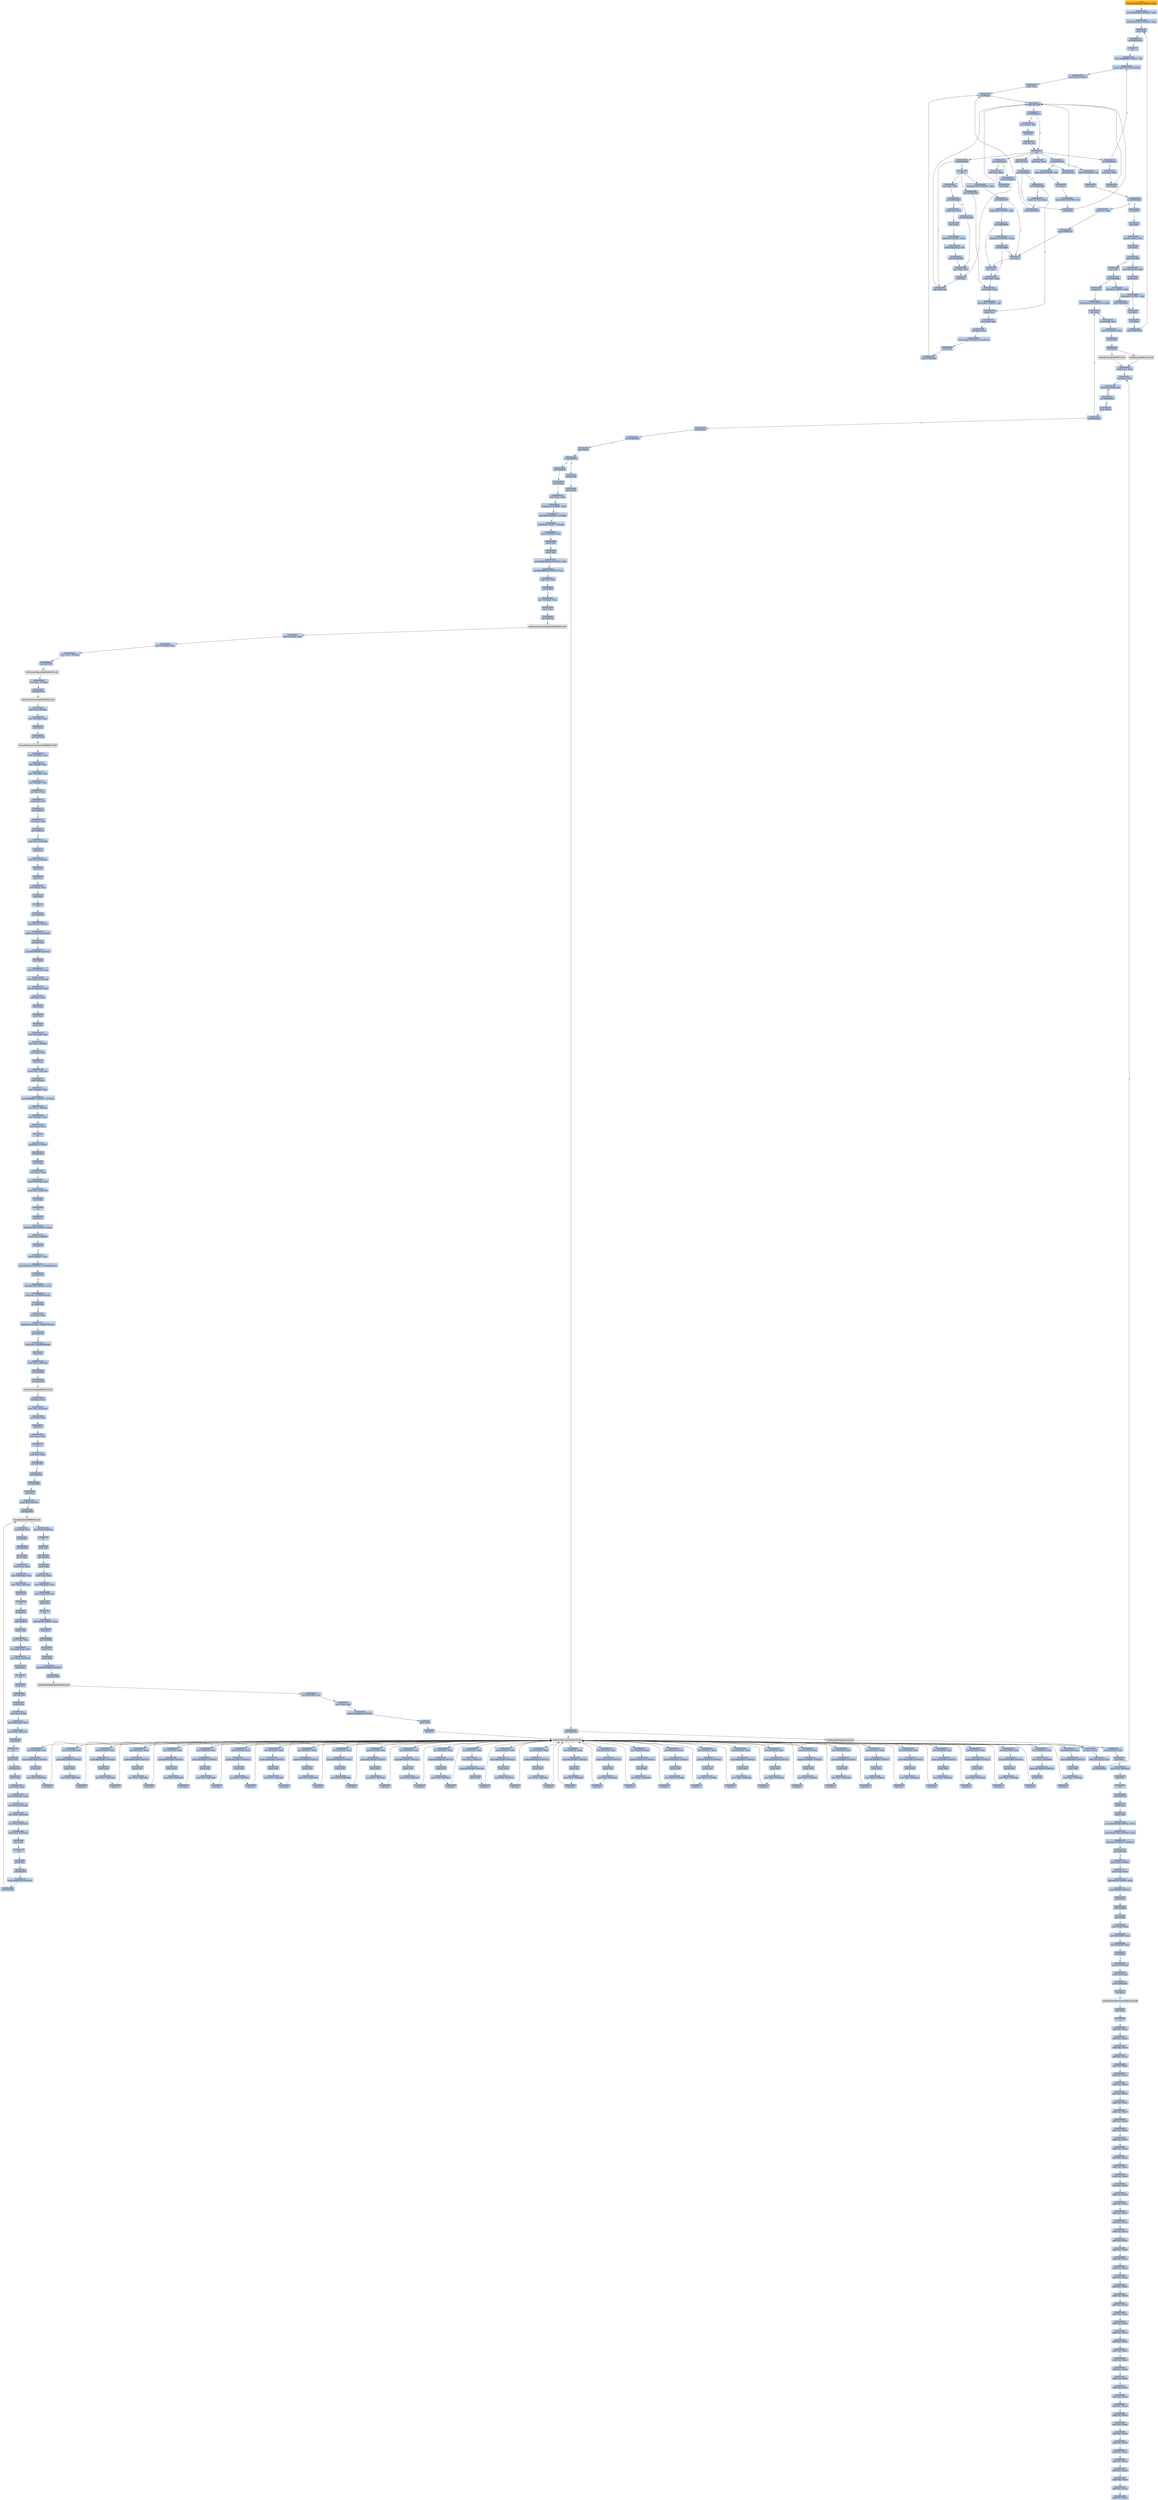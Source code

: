 digraph G {
node[shape=rectangle,style=filled,fillcolor=lightsteelblue,color=lightsteelblue]
bgcolor="transparent"
a0x0044a000movl_0x4001d0UINT32_ebx[label="start\nmovl $0x4001d0<UINT32>, %ebx",fillcolor="orange",color="lightgrey"];
a0x0044a005movl_0x401000UINT32_edi[label="0x0044a005\nmovl $0x401000<UINT32>, %edi"];
a0x0044a00amovl_0x43521dUINT32_esi[label="0x0044a00a\nmovl $0x43521d<UINT32>, %esi"];
a0x0044a00fpushl_ebx[label="0x0044a00f\npushl %ebx"];
a0x0044a010call_0x0044a01f[label="0x0044a010\ncall 0x0044a01f"];
a0x0044a01fcld_[label="0x0044a01f\ncld "];
a0x0044a020movb_0xffffff80UINT8_dl[label="0x0044a020\nmovb $0xffffff80<UINT8>, %dl"];
a0x0044a022movsb_ds_esi__es_edi_[label="0x0044a022\nmovsb %ds:(%esi), %es:(%edi)"];
a0x0044a023pushl_0x2UINT8[label="0x0044a023\npushl $0x2<UINT8>"];
a0x0044a025popl_ebx[label="0x0044a025\npopl %ebx"];
a0x0044a026call_esp_[label="0x0044a026\ncall (%esp)"];
a0x0044a015addb_dl_dl[label="0x0044a015\naddb %dl, %dl"];
a0x0044a017jne_0x0044a01e[label="0x0044a017\njne 0x0044a01e"];
a0x0044a019movb_esi__dl[label="0x0044a019\nmovb (%esi), %dl"];
a0x0044a01bincl_esi[label="0x0044a01b\nincl %esi"];
a0x0044a01cadcb_dl_dl[label="0x0044a01c\nadcb %dl, %dl"];
a0x0044a01eret[label="0x0044a01e\nret"];
a0x0044a029jae_0x0044a022[label="0x0044a029\njae 0x0044a022"];
a0x0044a02bxorl_ecx_ecx[label="0x0044a02b\nxorl %ecx, %ecx"];
a0x0044a02dcall_esp_[label="0x0044a02d\ncall (%esp)"];
a0x0044a030jae_0x0044a04a[label="0x0044a030\njae 0x0044a04a"];
a0x0044a032xorl_eax_eax[label="0x0044a032\nxorl %eax, %eax"];
a0x0044a034call_esp_[label="0x0044a034\ncall (%esp)"];
a0x0044a037jae_0x0044a05a[label="0x0044a037\njae 0x0044a05a"];
a0x0044a039movb_0x2UINT8_bl[label="0x0044a039\nmovb $0x2<UINT8>, %bl"];
a0x0044a03bincl_ecx[label="0x0044a03b\nincl %ecx"];
a0x0044a03cmovb_0x10UINT8_al[label="0x0044a03c\nmovb $0x10<UINT8>, %al"];
a0x0044a03ecall_esp_[label="0x0044a03e\ncall (%esp)"];
a0x0044a041adcb_al_al[label="0x0044a041\nadcb %al, %al"];
a0x0044a043jae_0x0044a03e[label="0x0044a043\njae 0x0044a03e"];
a0x0044a045jne_0x0044a086[label="0x0044a045\njne 0x0044a086"];
a0x0044a086pushl_esi[label="0x0044a086\npushl %esi"];
a0x0044a087movl_edi_esi[label="0x0044a087\nmovl %edi, %esi"];
a0x0044a089subl_eax_esi[label="0x0044a089\nsubl %eax, %esi"];
a0x0044a08brepz_movsb_ds_esi__es_edi_[label="0x0044a08b\nrepz movsb %ds:(%esi), %es:(%edi)"];
a0x0044a08dpopl_esi[label="0x0044a08d\npopl %esi"];
a0x0044a08ejmp_0x0044a026[label="0x0044a08e\njmp 0x0044a026"];
a0x0044a047stosb_al_es_edi_[label="0x0044a047\nstosb %al, %es:(%edi)"];
a0x0044a048jmp_0x0044a026[label="0x0044a048\njmp 0x0044a026"];
a0x0044a05alodsb_ds_esi__al[label="0x0044a05a\nlodsb %ds:(%esi), %al"];
a0x0044a05bshrl_eax[label="0x0044a05b\nshrl %eax"];
a0x0044a05dje_0x0044a0a0[label="0x0044a05d\nje 0x0044a0a0"];
a0x0044a05fadcl_ecx_ecx[label="0x0044a05f\nadcl %ecx, %ecx"];
a0x0044a061jmp_0x0044a07f[label="0x0044a061\njmp 0x0044a07f"];
a0x0044a07fincl_ecx[label="0x0044a07f\nincl %ecx"];
a0x0044a080incl_ecx[label="0x0044a080\nincl %ecx"];
a0x0044a081xchgl_eax_ebp[label="0x0044a081\nxchgl %eax, %ebp"];
a0x0044a082movl_ebp_eax[label="0x0044a082\nmovl %ebp, %eax"];
a0x0044a084movb_0x1UINT8_bl[label="0x0044a084\nmovb $0x1<UINT8>, %bl"];
a0x0044a04acall_0x0044a092[label="0x0044a04a\ncall 0x0044a092"];
a0x0044a092incl_ecx[label="0x0044a092\nincl %ecx"];
a0x0044a093call_0x4esp_[label="0x0044a093\ncall 0x4(%esp)"];
a0x0044a097adcl_ecx_ecx[label="0x0044a097\nadcl %ecx, %ecx"];
a0x0044a099call_0x4esp_[label="0x0044a099\ncall 0x4(%esp)"];
a0x0044a09djb_0x0044a093[label="0x0044a09d\njb 0x0044a093"];
a0x0044a09fret[label="0x0044a09f\nret"];
a0x0044a04fsubl_ebx_ecx[label="0x0044a04f\nsubl %ebx, %ecx"];
a0x0044a051jne_0x0044a063[label="0x0044a051\njne 0x0044a063"];
a0x0044a053call_0x0044a090[label="0x0044a053\ncall 0x0044a090"];
a0x0044a090xorl_ecx_ecx[label="0x0044a090\nxorl %ecx, %ecx"];
a0x0044a058jmp_0x0044a082[label="0x0044a058\njmp 0x0044a082"];
a0x0044a063xchgl_eax_ecx[label="0x0044a063\nxchgl %eax, %ecx"];
a0x0044a064decl_eax[label="0x0044a064\ndecl %eax"];
a0x0044a065shll_0x8UINT8_eax[label="0x0044a065\nshll $0x8<UINT8>, %eax"];
a0x0044a068lodsb_ds_esi__al[label="0x0044a068\nlodsb %ds:(%esi), %al"];
a0x0044a069call_0x0044a090[label="0x0044a069\ncall 0x0044a090"];
a0x0044a06ecmpl_0x7d00UINT32_eax[label="0x0044a06e\ncmpl $0x7d00<UINT32>, %eax"];
a0x0044a073jae_0x0044a07f[label="0x0044a073\njae 0x0044a07f"];
a0x0044a075cmpb_0x5UINT8_ah[label="0x0044a075\ncmpb $0x5<UINT8>, %ah"];
a0x0044a078jae_0x0044a080[label="0x0044a078\njae 0x0044a080"];
a0x0044a07acmpl_0x7fUINT8_eax[label="0x0044a07a\ncmpl $0x7f<UINT8>, %eax"];
a0x0044a07dja_0x0044a081[label="0x0044a07d\nja 0x0044a081"];
a0x0044a0a0popl_edi[label="0x0044a0a0\npopl %edi"];
a0x0044a0a1popl_ebx[label="0x0044a0a1\npopl %ebx"];
a0x0044a0a2movzwl_ebx__edi[label="0x0044a0a2\nmovzwl (%ebx), %edi"];
a0x0044a0a5decl_edi[label="0x0044a0a5\ndecl %edi"];
a0x0044a0a6je_0x0044a0b0[label="0x0044a0a6\nje 0x0044a0b0"];
a0x0044a0a8decl_edi[label="0x0044a0a8\ndecl %edi"];
a0x0044a0a9je_0x0044a0be[label="0x0044a0a9\nje 0x0044a0be"];
a0x0044a0abshll_0xcUINT8_edi[label="0x0044a0ab\nshll $0xc<UINT8>, %edi"];
a0x0044a0aejmp_0x0044a0b7[label="0x0044a0ae\njmp 0x0044a0b7"];
a0x0044a0b7incl_ebx[label="0x0044a0b7\nincl %ebx"];
a0x0044a0b8incl_ebx[label="0x0044a0b8\nincl %ebx"];
a0x0044a0b9jmp_0x0044a00f[label="0x0044a0b9\njmp 0x0044a00f"];
a0x0044a0b0movl_0x2ebx__edi[label="0x0044a0b0\nmovl 0x2(%ebx), %edi"];
a0x0044a0b3pushl_edi[label="0x0044a0b3\npushl %edi"];
a0x0044a0b4addl_0x4UINT8_ebx[label="0x0044a0b4\naddl $0x4<UINT8>, %ebx"];
a0x0044a0bepopl_edi[label="0x0044a0be\npopl %edi"];
a0x0044a0bfmovl_0x44a128UINT32_ebx[label="0x0044a0bf\nmovl $0x44a128<UINT32>, %ebx"];
a0x0044a0c4incl_edi[label="0x0044a0c4\nincl %edi"];
a0x0044a0c5movl_edi__esi[label="0x0044a0c5\nmovl (%edi), %esi"];
a0x0044a0c7scasl_es_edi__eax[label="0x0044a0c7\nscasl %es:(%edi), %eax"];
a0x0044a0c8pushl_edi[label="0x0044a0c8\npushl %edi"];
a0x0044a0c9call_ebx_[label="0x0044a0c9\ncall (%ebx)"];
LoadLibraryA_kernel32_dll[label="LoadLibraryA@kernel32.dll",fillcolor="lightgrey",color="lightgrey"];
a0x0044a0cbxchgl_eax_ebp[label="0x0044a0cb\nxchgl %eax, %ebp"];
a0x0044a0ccxorl_eax_eax[label="0x0044a0cc\nxorl %eax, %eax"];
a0x0044a0cescasb_es_edi__al[label="0x0044a0ce\nscasb %es:(%edi), %al"];
a0x0044a0cfjne_0x0044a0ce[label="0x0044a0cf\njne 0x0044a0ce"];
a0x0044a0d1decb_edi_[label="0x0044a0d1\ndecb (%edi)"];
a0x0044a0d3je_0x0044a0c4[label="0x0044a0d3\nje 0x0044a0c4"];
a0x0044a0d5decb_edi_[label="0x0044a0d5\ndecb (%edi)"];
a0x0044a0d7jne_0x0044a0df[label="0x0044a0d7\njne 0x0044a0df"];
a0x0044a0dfdecb_edi_[label="0x0044a0df\ndecb (%edi)"];
a0x0044a0e1je_0x0040550b[label="0x0044a0e1\nje 0x0040550b"];
a0x0044a0e7pushl_edi[label="0x0044a0e7\npushl %edi"];
a0x0044a0e8pushl_ebp[label="0x0044a0e8\npushl %ebp"];
a0x0044a0e9call_0x4ebx_[label="0x0044a0e9\ncall 0x4(%ebx)"];
GetProcAddress_kernel32_dll[label="GetProcAddress@kernel32.dll",fillcolor="lightgrey",color="lightgrey"];
a0x0044a0ecorl_eax_esi_[label="0x0044a0ec\norl %eax, (%esi)"];
a0x0044a0eelodsl_ds_esi__eax[label="0x0044a0ee\nlodsl %ds:(%esi), %eax"];
a0x0044a0efjne_0x0044a0cc[label="0x0044a0ef\njne 0x0044a0cc"];
GetProcAddress_KERNEL32_dll[label="GetProcAddress@KERNEL32.dll",fillcolor="lightgrey",color="lightgrey"];
LoadLibraryA_KERNEL32_dll[label="LoadLibraryA@KERNEL32.dll",fillcolor="lightgrey",color="lightgrey"];
a0x0040550bcall_0x40dbab[label="0x0040550b\ncall 0x40dbab"];
a0x0040dbabpushl_ebp[label="0x0040dbab\npushl %ebp"];
a0x0040dbacmovl_esp_ebp[label="0x0040dbac\nmovl %esp, %ebp"];
a0x0040dbaesubl_0x14UINT8_esp[label="0x0040dbae\nsubl $0x14<UINT8>, %esp"];
a0x0040dbb1andl_0x0UINT8__12ebp_[label="0x0040dbb1\nandl $0x0<UINT8>, -12(%ebp)"];
a0x0040dbb5andl_0x0UINT8__8ebp_[label="0x0040dbb5\nandl $0x0<UINT8>, -8(%ebp)"];
a0x0040dbb9movl_0x430348_eax[label="0x0040dbb9\nmovl 0x430348, %eax"];
a0x0040dbbepushl_esi[label="0x0040dbbe\npushl %esi"];
a0x0040dbbfpushl_edi[label="0x0040dbbf\npushl %edi"];
a0x0040dbc0movl_0xbb40e64eUINT32_edi[label="0x0040dbc0\nmovl $0xbb40e64e<UINT32>, %edi"];
a0x0040dbc5movl_0xffff0000UINT32_esi[label="0x0040dbc5\nmovl $0xffff0000<UINT32>, %esi"];
a0x0040dbcacmpl_edi_eax[label="0x0040dbca\ncmpl %edi, %eax"];
a0x0040dbccje_0x40dbdb[label="0x0040dbcc\nje 0x40dbdb"];
a0x0040dbdbleal__12ebp__eax[label="0x0040dbdb\nleal -12(%ebp), %eax"];
a0x0040dbdepushl_eax[label="0x0040dbde\npushl %eax"];
a0x0040dbdfcall_0x42319c[label="0x0040dbdf\ncall 0x42319c"];
GetSystemTimeAsFileTime_KERNEL32_dll[label="GetSystemTimeAsFileTime@KERNEL32.dll",fillcolor="lightgrey",color="lightgrey"];
a0x0040dbe5movl__8ebp__eax[label="0x0040dbe5\nmovl -8(%ebp), %eax"];
a0x0040dbe8xorl__12ebp__eax[label="0x0040dbe8\nxorl -12(%ebp), %eax"];
a0x0040dbebmovl_eax__4ebp_[label="0x0040dbeb\nmovl %eax, -4(%ebp)"];
a0x0040dbeecall_0x423180[label="0x0040dbee\ncall 0x423180"];
GetCurrentThreadId_KERNEL32_dll[label="GetCurrentThreadId@KERNEL32.dll",fillcolor="lightgrey",color="lightgrey"];
a0x0040dbf4xorl_eax__4ebp_[label="0x0040dbf4\nxorl %eax, -4(%ebp)"];
a0x0040dbf7call_0x423198[label="0x0040dbf7\ncall 0x423198"];
GetCurrentProcessId_KERNEL32_dll[label="GetCurrentProcessId@KERNEL32.dll",fillcolor="lightgrey",color="lightgrey"];
a0x0040dbfdxorl_eax__4ebp_[label="0x0040dbfd\nxorl %eax, -4(%ebp)"];
a0x0040dc00leal__20ebp__eax[label="0x0040dc00\nleal -20(%ebp), %eax"];
a0x0040dc03pushl_eax[label="0x0040dc03\npushl %eax"];
a0x0040dc04call_0x423194[label="0x0040dc04\ncall 0x423194"];
QueryPerformanceCounter_KERNEL32_dll[label="QueryPerformanceCounter@KERNEL32.dll",fillcolor="lightgrey",color="lightgrey"];
a0x0040dc0amovl__16ebp__ecx[label="0x0040dc0a\nmovl -16(%ebp), %ecx"];
a0x0040dc0dleal__4ebp__eax[label="0x0040dc0d\nleal -4(%ebp), %eax"];
a0x0040dc10xorl__20ebp__ecx[label="0x0040dc10\nxorl -20(%ebp), %ecx"];
a0x0040dc13xorl__4ebp__ecx[label="0x0040dc13\nxorl -4(%ebp), %ecx"];
a0x0040dc16xorl_eax_ecx[label="0x0040dc16\nxorl %eax, %ecx"];
a0x0040dc18cmpl_edi_ecx[label="0x0040dc18\ncmpl %edi, %ecx"];
a0x0040dc1ajne_0x40dc23[label="0x0040dc1a\njne 0x40dc23"];
a0x0040dc23testl_ecx_esi[label="0x0040dc23\ntestl %ecx, %esi"];
a0x0040dc25jne_0x40dc33[label="0x0040dc25\njne 0x40dc33"];
a0x0040dc33movl_ecx_0x430348[label="0x0040dc33\nmovl %ecx, 0x430348"];
a0x0040dc39notl_ecx[label="0x0040dc39\nnotl %ecx"];
a0x0040dc3bmovl_ecx_0x43034c[label="0x0040dc3b\nmovl %ecx, 0x43034c"];
a0x0040dc41popl_edi[label="0x0040dc41\npopl %edi"];
a0x0040dc42popl_esi[label="0x0040dc42\npopl %esi"];
a0x0040dc43movl_ebp_esp[label="0x0040dc43\nmovl %ebp, %esp"];
a0x0040dc45popl_ebp[label="0x0040dc45\npopl %ebp"];
a0x0040dc46ret[label="0x0040dc46\nret"];
a0x00405510jmp_0x40534a[label="0x00405510\njmp 0x40534a"];
a0x0040534apushl_0x14UINT8[label="0x0040534a\npushl $0x14<UINT8>"];
a0x0040534cpushl_0x42ea80UINT32[label="0x0040534c\npushl $0x42ea80<UINT32>"];
a0x00405351call_0x4062f0[label="0x00405351\ncall 0x4062f0"];
a0x004062f0pushl_0x406390UINT32[label="0x004062f0\npushl $0x406390<UINT32>"];
a0x004062f5pushl_fs_0[label="0x004062f5\npushl %fs:0"];
a0x004062fcmovl_0x10esp__eax[label="0x004062fc\nmovl 0x10(%esp), %eax"];
a0x00406300movl_ebp_0x10esp_[label="0x00406300\nmovl %ebp, 0x10(%esp)"];
a0x00406304leal_0x10esp__ebp[label="0x00406304\nleal 0x10(%esp), %ebp"];
a0x00406308subl_eax_esp[label="0x00406308\nsubl %eax, %esp"];
a0x0040630apushl_ebx[label="0x0040630a\npushl %ebx"];
a0x0040630bpushl_esi[label="0x0040630b\npushl %esi"];
a0x0040630cpushl_edi[label="0x0040630c\npushl %edi"];
a0x0040630dmovl_0x430348_eax[label="0x0040630d\nmovl 0x430348, %eax"];
a0x00406312xorl_eax__4ebp_[label="0x00406312\nxorl %eax, -4(%ebp)"];
a0x00406315xorl_ebp_eax[label="0x00406315\nxorl %ebp, %eax"];
a0x00406317pushl_eax[label="0x00406317\npushl %eax"];
a0x00406318movl_esp__24ebp_[label="0x00406318\nmovl %esp, -24(%ebp)"];
a0x0040631bpushl__8ebp_[label="0x0040631b\npushl -8(%ebp)"];
a0x0040631emovl__4ebp__eax[label="0x0040631e\nmovl -4(%ebp), %eax"];
a0x00406321movl_0xfffffffeUINT32__4ebp_[label="0x00406321\nmovl $0xfffffffe<UINT32>, -4(%ebp)"];
a0x00406328movl_eax__8ebp_[label="0x00406328\nmovl %eax, -8(%ebp)"];
a0x0040632bleal__16ebp__eax[label="0x0040632b\nleal -16(%ebp), %eax"];
a0x0040632emovl_eax_fs_0[label="0x0040632e\nmovl %eax, %fs:0"];
a0x00406334ret[label="0x00406334\nret"];
a0x00405356pushl_0x1UINT8[label="0x00405356\npushl $0x1<UINT8>"];
a0x00405358call_0x40db5e[label="0x00405358\ncall 0x40db5e"];
a0x0040db5epushl_ebp[label="0x0040db5e\npushl %ebp"];
a0x0040db5fmovl_esp_ebp[label="0x0040db5f\nmovl %esp, %ebp"];
a0x0040db61movl_0x8ebp__eax[label="0x0040db61\nmovl 0x8(%ebp), %eax"];
a0x0040db64movl_eax_0x431870[label="0x0040db64\nmovl %eax, 0x431870"];
a0x0040db69popl_ebp[label="0x0040db69\npopl %ebp"];
a0x0040db6aret[label="0x0040db6a\nret"];
a0x0040535dpopl_ecx[label="0x0040535d\npopl %ecx"];
a0x0040535emovl_0x5a4dUINT32_eax[label="0x0040535e\nmovl $0x5a4d<UINT32>, %eax"];
a0x00405363cmpw_ax_0x400000[label="0x00405363\ncmpw %ax, 0x400000"];
a0x0040536aje_0x405370[label="0x0040536a\nje 0x405370"];
a0x00405370movl_0x40003c_eax[label="0x00405370\nmovl 0x40003c, %eax"];
a0x00405375cmpl_0x4550UINT32_0x400000eax_[label="0x00405375\ncmpl $0x4550<UINT32>, 0x400000(%eax)"];
a0x0040537fjne_0x40536c[label="0x0040537f\njne 0x40536c"];
a0x00405381movl_0x10bUINT32_ecx[label="0x00405381\nmovl $0x10b<UINT32>, %ecx"];
a0x00405386cmpw_cx_0x400018eax_[label="0x00405386\ncmpw %cx, 0x400018(%eax)"];
a0x0040538djne_0x40536c[label="0x0040538d\njne 0x40536c"];
a0x0040538fxorl_ebx_ebx[label="0x0040538f\nxorl %ebx, %ebx"];
a0x00405391cmpl_0xeUINT8_0x400074eax_[label="0x00405391\ncmpl $0xe<UINT8>, 0x400074(%eax)"];
a0x00405398jbe_0x4053a3[label="0x00405398\njbe 0x4053a3"];
a0x0040539acmpl_ebx_0x4000e8eax_[label="0x0040539a\ncmpl %ebx, 0x4000e8(%eax)"];
a0x004053a0setne_bl[label="0x004053a0\nsetne %bl"];
a0x004053a3movl_ebx__28ebp_[label="0x004053a3\nmovl %ebx, -28(%ebp)"];
a0x004053a6call_0x409602[label="0x004053a6\ncall 0x409602"];
a0x00409602call_0x423168[label="0x00409602\ncall 0x423168"];
GetProcessHeap_KERNEL32_dll[label="GetProcessHeap@KERNEL32.dll",fillcolor="lightgrey",color="lightgrey"];
a0x00409608xorl_ecx_ecx[label="0x00409608\nxorl %ecx, %ecx"];
a0x0040960amovl_eax_0x431ea8[label="0x0040960a\nmovl %eax, 0x431ea8"];
a0x0040960ftestl_eax_eax[label="0x0040960f\ntestl %eax, %eax"];
a0x00409611setne_cl[label="0x00409611\nsetne %cl"];
a0x00409614movl_ecx_eax[label="0x00409614\nmovl %ecx, %eax"];
a0x00409616ret[label="0x00409616\nret"];
a0x004053abtestl_eax_eax[label="0x004053ab\ntestl %eax, %eax"];
a0x004053adjne_0x4053b7[label="0x004053ad\njne 0x4053b7"];
a0x004053b7call_0x40a6d0[label="0x004053b7\ncall 0x40a6d0"];
a0x0040a6d0call_0x403fd6[label="0x0040a6d0\ncall 0x403fd6"];
a0x00403fd6pushl_esi[label="0x00403fd6\npushl %esi"];
a0x00403fd7pushl_0x0UINT8[label="0x00403fd7\npushl $0x0<UINT8>"];
a0x00403fd9call_0x4230d0[label="0x00403fd9\ncall 0x4230d0"];
EncodePointer_KERNEL32_dll[label="EncodePointer@KERNEL32.dll",fillcolor="lightgrey",color="lightgrey"];
a0x00403fdfmovl_eax_esi[label="0x00403fdf\nmovl %eax, %esi"];
a0x00403fe1pushl_esi[label="0x00403fe1\npushl %esi"];
a0x00403fe2call_0x4095ef[label="0x00403fe2\ncall 0x4095ef"];
a0x004095efpushl_ebp[label="0x004095ef\npushl %ebp"];
a0x004095f0movl_esp_ebp[label="0x004095f0\nmovl %esp, %ebp"];
a0x004095f2movl_0x8ebp__eax[label="0x004095f2\nmovl 0x8(%ebp), %eax"];
a0x004095f5movl_eax_0x431ea0[label="0x004095f5\nmovl %eax, 0x431ea0"];
a0x004095fapopl_ebp[label="0x004095fa\npopl %ebp"];
a0x004095fbret[label="0x004095fb\nret"];
a0x00403fe7pushl_esi[label="0x00403fe7\npushl %esi"];
a0x00403fe8call_0x406673[label="0x00403fe8\ncall 0x406673"];
a0x00406673pushl_ebp[label="0x00406673\npushl %ebp"];
a0x00406674movl_esp_ebp[label="0x00406674\nmovl %esp, %ebp"];
a0x00406676movl_0x8ebp__eax[label="0x00406676\nmovl 0x8(%ebp), %eax"];
a0x00406679movl_eax_0x43175c[label="0x00406679\nmovl %eax, 0x43175c"];
a0x0040667epopl_ebp[label="0x0040667e\npopl %ebp"];
a0x0040667fret[label="0x0040667f\nret"];
a0x00403fedpushl_esi[label="0x00403fed\npushl %esi"];
a0x00403feecall_0x40ca29[label="0x00403fee\ncall 0x40ca29"];
a0x0040ca29pushl_ebp[label="0x0040ca29\npushl %ebp"];
a0x0040ca2amovl_esp_ebp[label="0x0040ca2a\nmovl %esp, %ebp"];
a0x0040ca2cmovl_0x8ebp__eax[label="0x0040ca2c\nmovl 0x8(%ebp), %eax"];
a0x0040ca2fmovl_eax_0x431ed0[label="0x0040ca2f\nmovl %eax, 0x431ed0"];
a0x0040ca34popl_ebp[label="0x0040ca34\npopl %ebp"];
a0x0040ca35ret[label="0x0040ca35\nret"];
a0x00403ff3pushl_esi[label="0x00403ff3\npushl %esi"];
a0x00403ff4call_0x40ca55[label="0x00403ff4\ncall 0x40ca55"];
a0x0040ca55pushl_ebp[label="0x0040ca55\npushl %ebp"];
a0x0040ca56movl_esp_ebp[label="0x0040ca56\nmovl %esp, %ebp"];
a0x0040ca58movl_0x8ebp__eax[label="0x0040ca58\nmovl 0x8(%ebp), %eax"];
a0x0040ca5bmovl_eax_0x431ed4[label="0x0040ca5b\nmovl %eax, 0x431ed4"];
a0x0040ca60movl_eax_0x431ed8[label="0x0040ca60\nmovl %eax, 0x431ed8"];
a0x0040ca65movl_eax_0x431edc[label="0x0040ca65\nmovl %eax, 0x431edc"];
a0x0040ca6amovl_eax_0x431ee0[label="0x0040ca6a\nmovl %eax, 0x431ee0"];
a0x0040ca6fpopl_ebp[label="0x0040ca6f\npopl %ebp"];
a0x0040ca70ret[label="0x0040ca70\nret"];
a0x00403ff9pushl_esi[label="0x00403ff9\npushl %esi"];
a0x00403ffacall_0x40c83f[label="0x00403ffa\ncall 0x40c83f"];
a0x0040c83fpushl_0x40c7f8UINT32[label="0x0040c83f\npushl $0x40c7f8<UINT32>"];
a0x0040c844call_0x4230d0[label="0x0040c844\ncall 0x4230d0"];
a0x0040c84amovl_eax_0x431ecc[label="0x0040c84a\nmovl %eax, 0x431ecc"];
a0x0040c84fret[label="0x0040c84f\nret"];
a0x00403fffpushl_esi[label="0x00403fff\npushl %esi"];
a0x00404000call_0x40cf62[label="0x00404000\ncall 0x40cf62"];
a0x0040cf62pushl_ebp[label="0x0040cf62\npushl %ebp"];
a0x0040cf63movl_esp_ebp[label="0x0040cf63\nmovl %esp, %ebp"];
a0x0040cf65movl_0x8ebp__eax[label="0x0040cf65\nmovl 0x8(%ebp), %eax"];
a0x0040cf68movl_eax_0x431ee8[label="0x0040cf68\nmovl %eax, 0x431ee8"];
a0x0040cf6dpopl_ebp[label="0x0040cf6d\npopl %ebp"];
a0x0040cf6eret[label="0x0040cf6e\nret"];
a0x00404005addl_0x18UINT8_esp[label="0x00404005\naddl $0x18<UINT8>, %esp"];
a0x00404008popl_esi[label="0x00404008\npopl %esi"];
a0x00404009jmp_0x408fd4[label="0x00404009\njmp 0x408fd4"];
a0x00408fd4pushl_esi[label="0x00408fd4\npushl %esi"];
a0x00408fd5pushl_edi[label="0x00408fd5\npushl %edi"];
a0x00408fd6pushl_0x429d24UINT32[label="0x00408fd6\npushl $0x429d24<UINT32>"];
a0x00408fdbcall_0x423160[label="0x00408fdb\ncall 0x423160"];
GetModuleHandleW_KERNEL32_dll[label="GetModuleHandleW@KERNEL32.dll",fillcolor="lightgrey",color="lightgrey"];
a0x00408fe1movl_0x423094_esi[label="0x00408fe1\nmovl 0x423094, %esi"];
a0x00408fe7movl_eax_edi[label="0x00408fe7\nmovl %eax, %edi"];
a0x00408fe9pushl_0x429d40UINT32[label="0x00408fe9\npushl $0x429d40<UINT32>"];
a0x00408feepushl_edi[label="0x00408fee\npushl %edi"];
a0x00408fefcall_esi[label="0x00408fef\ncall %esi"];
a0x00408ff1xorl_0x430348_eax[label="0x00408ff1\nxorl 0x430348, %eax"];
a0x00408ff7pushl_0x429d4cUINT32[label="0x00408ff7\npushl $0x429d4c<UINT32>"];
a0x00408ffcpushl_edi[label="0x00408ffc\npushl %edi"];
a0x00408ffdmovl_eax_0x432040[label="0x00408ffd\nmovl %eax, 0x432040"];
a0x00409002call_esi[label="0x00409002\ncall %esi"];
a0x00409004xorl_0x430348_eax[label="0x00409004\nxorl 0x430348, %eax"];
a0x0040900apushl_0x429d54UINT32[label="0x0040900a\npushl $0x429d54<UINT32>"];
a0x0040900fpushl_edi[label="0x0040900f\npushl %edi"];
a0x00409010movl_eax_0x432044[label="0x00409010\nmovl %eax, 0x432044"];
a0x00409015call_esi[label="0x00409015\ncall %esi"];
a0x00409017xorl_0x430348_eax[label="0x00409017\nxorl 0x430348, %eax"];
a0x0040901dpushl_0x429d60UINT32[label="0x0040901d\npushl $0x429d60<UINT32>"];
a0x00409022pushl_edi[label="0x00409022\npushl %edi"];
a0x00409023movl_eax_0x432048[label="0x00409023\nmovl %eax, 0x432048"];
a0x00409028call_esi[label="0x00409028\ncall %esi"];
a0x0040902axorl_0x430348_eax[label="0x0040902a\nxorl 0x430348, %eax"];
a0x00409030pushl_0x429d6cUINT32[label="0x00409030\npushl $0x429d6c<UINT32>"];
a0x00409035pushl_edi[label="0x00409035\npushl %edi"];
a0x00409036movl_eax_0x43204c[label="0x00409036\nmovl %eax, 0x43204c"];
a0x0040903bcall_esi[label="0x0040903b\ncall %esi"];
a0x0040903dxorl_0x430348_eax[label="0x0040903d\nxorl 0x430348, %eax"];
a0x00409043pushl_0x429d88UINT32[label="0x00409043\npushl $0x429d88<UINT32>"];
a0x00409048pushl_edi[label="0x00409048\npushl %edi"];
a0x00409049movl_eax_0x432050[label="0x00409049\nmovl %eax, 0x432050"];
a0x0040904ecall_esi[label="0x0040904e\ncall %esi"];
a0x00409050xorl_0x430348_eax[label="0x00409050\nxorl 0x430348, %eax"];
a0x00409056pushl_0x429d98UINT32[label="0x00409056\npushl $0x429d98<UINT32>"];
a0x0040905bpushl_edi[label="0x0040905b\npushl %edi"];
a0x0040905cmovl_eax_0x432054[label="0x0040905c\nmovl %eax, 0x432054"];
a0x00409061call_esi[label="0x00409061\ncall %esi"];
a0x00409063xorl_0x430348_eax[label="0x00409063\nxorl 0x430348, %eax"];
a0x00409069pushl_0x429dacUINT32[label="0x00409069\npushl $0x429dac<UINT32>"];
a0x0040906epushl_edi[label="0x0040906e\npushl %edi"];
a0x0040906fmovl_eax_0x432058[label="0x0040906f\nmovl %eax, 0x432058"];
a0x00409074call_esi[label="0x00409074\ncall %esi"];
a0x00409076xorl_0x430348_eax[label="0x00409076\nxorl 0x430348, %eax"];
a0x0040907cpushl_0x429dc4UINT32[label="0x0040907c\npushl $0x429dc4<UINT32>"];
a0x00409081pushl_edi[label="0x00409081\npushl %edi"];
a0x00409082movl_eax_0x43205c[label="0x00409082\nmovl %eax, 0x43205c"];
a0x00409087call_esi[label="0x00409087\ncall %esi"];
a0x00409089xorl_0x430348_eax[label="0x00409089\nxorl 0x430348, %eax"];
a0x0040908fpushl_0x429ddcUINT32[label="0x0040908f\npushl $0x429ddc<UINT32>"];
a0x00409094pushl_edi[label="0x00409094\npushl %edi"];
a0x00409095movl_eax_0x432060[label="0x00409095\nmovl %eax, 0x432060"];
a0x0040909acall_esi[label="0x0040909a\ncall %esi"];
a0x0040909cxorl_0x430348_eax[label="0x0040909c\nxorl 0x430348, %eax"];
a0x004090a2pushl_0x429df0UINT32[label="0x004090a2\npushl $0x429df0<UINT32>"];
a0x004090a7pushl_edi[label="0x004090a7\npushl %edi"];
a0x004090a8movl_eax_0x432064[label="0x004090a8\nmovl %eax, 0x432064"];
a0x004090adcall_esi[label="0x004090ad\ncall %esi"];
a0x004090afxorl_0x430348_eax[label="0x004090af\nxorl 0x430348, %eax"];
a0x004090b5pushl_0x429e10UINT32[label="0x004090b5\npushl $0x429e10<UINT32>"];
a0x004090bapushl_edi[label="0x004090ba\npushl %edi"];
a0x004090bbmovl_eax_0x432068[label="0x004090bb\nmovl %eax, 0x432068"];
a0x004090c0call_esi[label="0x004090c0\ncall %esi"];
a0x004090c2xorl_0x430348_eax[label="0x004090c2\nxorl 0x430348, %eax"];
a0x004090c8pushl_0x429e28UINT32[label="0x004090c8\npushl $0x429e28<UINT32>"];
a0x004090cdpushl_edi[label="0x004090cd\npushl %edi"];
a0x004090cemovl_eax_0x43206c[label="0x004090ce\nmovl %eax, 0x43206c"];
a0x004090d3call_esi[label="0x004090d3\ncall %esi"];
a0x004090d5xorl_0x430348_eax[label="0x004090d5\nxorl 0x430348, %eax"];
a0x004090dbpushl_0x429e40UINT32[label="0x004090db\npushl $0x429e40<UINT32>"];
a0x004090e0pushl_edi[label="0x004090e0\npushl %edi"];
a0x004090e1movl_eax_0x432070[label="0x004090e1\nmovl %eax, 0x432070"];
a0x004090e6call_esi[label="0x004090e6\ncall %esi"];
a0x004090e8xorl_0x430348_eax[label="0x004090e8\nxorl 0x430348, %eax"];
a0x004090eepushl_0x429e54UINT32[label="0x004090ee\npushl $0x429e54<UINT32>"];
a0x004090f3pushl_edi[label="0x004090f3\npushl %edi"];
a0x004090f4movl_eax_0x432074[label="0x004090f4\nmovl %eax, 0x432074"];
a0x004090f9call_esi[label="0x004090f9\ncall %esi"];
a0x004090fbxorl_0x430348_eax[label="0x004090fb\nxorl 0x430348, %eax"];
a0x00409101movl_eax_0x432078[label="0x00409101\nmovl %eax, 0x432078"];
a0x00409106pushl_0x429e68UINT32[label="0x00409106\npushl $0x429e68<UINT32>"];
a0x0040910bpushl_edi[label="0x0040910b\npushl %edi"];
a0x0040910ccall_esi[label="0x0040910c\ncall %esi"];
a0x0040910exorl_0x430348_eax[label="0x0040910e\nxorl 0x430348, %eax"];
a0x00409114pushl_0x429e84UINT32[label="0x00409114\npushl $0x429e84<UINT32>"];
a0x00409119pushl_edi[label="0x00409119\npushl %edi"];
a0x0040911amovl_eax_0x43207c[label="0x0040911a\nmovl %eax, 0x43207c"];
a0x0040911fcall_esi[label="0x0040911f\ncall %esi"];
a0x00409121xorl_0x430348_eax[label="0x00409121\nxorl 0x430348, %eax"];
a0x00409127pushl_0x429ea4UINT32[label="0x00409127\npushl $0x429ea4<UINT32>"];
a0x0040912cpushl_edi[label="0x0040912c\npushl %edi"];
a0x0040912dmovl_eax_0x432080[label="0x0040912d\nmovl %eax, 0x432080"];
a0x00409132call_esi[label="0x00409132\ncall %esi"];
a0x00409134xorl_0x430348_eax[label="0x00409134\nxorl 0x430348, %eax"];
a0x0040913apushl_0x429ec0UINT32[label="0x0040913a\npushl $0x429ec0<UINT32>"];
a0x0040913fpushl_edi[label="0x0040913f\npushl %edi"];
a0x00409140movl_eax_0x432084[label="0x00409140\nmovl %eax, 0x432084"];
a0x00409145call_esi[label="0x00409145\ncall %esi"];
a0x00409147xorl_0x430348_eax[label="0x00409147\nxorl 0x430348, %eax"];
a0x0040914dpushl_0x429ee0UINT32[label="0x0040914d\npushl $0x429ee0<UINT32>"];
a0x00409152pushl_edi[label="0x00409152\npushl %edi"];
a0x00409153movl_eax_0x432088[label="0x00409153\nmovl %eax, 0x432088"];
a0x00409158call_esi[label="0x00409158\ncall %esi"];
a0x0040915axorl_0x430348_eax[label="0x0040915a\nxorl 0x430348, %eax"];
a0x00409160pushl_0x429ef4UINT32[label="0x00409160\npushl $0x429ef4<UINT32>"];
a0x00409165pushl_edi[label="0x00409165\npushl %edi"];
a0x00409166movl_eax_0x43208c[label="0x00409166\nmovl %eax, 0x43208c"];
a0x0040916bcall_esi[label="0x0040916b\ncall %esi"];
a0x0040916dxorl_0x430348_eax[label="0x0040916d\nxorl 0x430348, %eax"];
a0x00409173pushl_0x429f10UINT32[label="0x00409173\npushl $0x429f10<UINT32>"];
a0x00409178pushl_edi[label="0x00409178\npushl %edi"];
a0x00409179movl_eax_0x432090[label="0x00409179\nmovl %eax, 0x432090"];
a0x0040917ecall_esi[label="0x0040917e\ncall %esi"];
a0x00409180xorl_0x430348_eax[label="0x00409180\nxorl 0x430348, %eax"];
a0x00409186pushl_0x429f24UINT32[label="0x00409186\npushl $0x429f24<UINT32>"];
a0x0040918bpushl_edi[label="0x0040918b\npushl %edi"];
a0x0040918cmovl_eax_0x432098[label="0x0040918c\nmovl %eax, 0x432098"];
a0x00409191call_esi[label="0x00409191\ncall %esi"];
a0x00409193xorl_0x430348_eax[label="0x00409193\nxorl 0x430348, %eax"];
a0x00409199pushl_0x429f34UINT32[label="0x00409199\npushl $0x429f34<UINT32>"];
a0x0040919epushl_edi[label="0x0040919e\npushl %edi"];
a0x0040919fmovl_eax_0x432094[label="0x0040919f\nmovl %eax, 0x432094"];
a0x004091a4call_esi[label="0x004091a4\ncall %esi"];
a0x004091a6xorl_0x430348_eax[label="0x004091a6\nxorl 0x430348, %eax"];
a0x004091acpushl_0x429f44UINT32[label="0x004091ac\npushl $0x429f44<UINT32>"];
a0x004091b1pushl_edi[label="0x004091b1\npushl %edi"];
a0x004091b2movl_eax_0x43209c[label="0x004091b2\nmovl %eax, 0x43209c"];
a0x004091b7call_esi[label="0x004091b7\ncall %esi"];
a0x004091b9xorl_0x430348_eax[label="0x004091b9\nxorl 0x430348, %eax"];
a0x004091bfpushl_0x429f54UINT32[label="0x004091bf\npushl $0x429f54<UINT32>"];
a0x004091c4pushl_edi[label="0x004091c4\npushl %edi"];
a0x004091c5movl_eax_0x4320a0[label="0x004091c5\nmovl %eax, 0x4320a0"];
a0x004091cacall_esi[label="0x004091ca\ncall %esi"];
a0x004091ccxorl_0x430348_eax[label="0x004091cc\nxorl 0x430348, %eax"];
a0x004091d2pushl_0x429f64UINT32[label="0x004091d2\npushl $0x429f64<UINT32>"];
a0x004091d7pushl_edi[label="0x004091d7\npushl %edi"];
a0x004091d8movl_eax_0x4320a4[label="0x004091d8\nmovl %eax, 0x4320a4"];
a0x004091ddcall_esi[label="0x004091dd\ncall %esi"];
a0x004091dfxorl_0x430348_eax[label="0x004091df\nxorl 0x430348, %eax"];
a0x004091e5pushl_0x429f80UINT32[label="0x004091e5\npushl $0x429f80<UINT32>"];
a0x004091eapushl_edi[label="0x004091ea\npushl %edi"];
a0x004091ebmovl_eax_0x4320a8[label="0x004091eb\nmovl %eax, 0x4320a8"];
a0x004091f0call_esi[label="0x004091f0\ncall %esi"];
a0x004091f2xorl_0x430348_eax[label="0x004091f2\nxorl 0x430348, %eax"];
a0x004091f8pushl_0x429f94UINT32[label="0x004091f8\npushl $0x429f94<UINT32>"];
a0x004091fdpushl_edi[label="0x004091fd\npushl %edi"];
a0x004091femovl_eax_0x4320ac[label="0x004091fe\nmovl %eax, 0x4320ac"];
a0x00409203call_esi[label="0x00409203\ncall %esi"];
a0x00409205xorl_0x430348_eax[label="0x00409205\nxorl 0x430348, %eax"];
a0x0040920bpushl_0x429fa4UINT32[label="0x0040920b\npushl $0x429fa4<UINT32>"];
a0x00409210pushl_edi[label="0x00409210\npushl %edi"];
a0x00409211movl_eax_0x4320b0[label="0x00409211\nmovl %eax, 0x4320b0"];
a0x00409216call_esi[label="0x00409216\ncall %esi"];
a0x00409218xorl_0x430348_eax[label="0x00409218\nxorl 0x430348, %eax"];
a0x0040921epushl_0x429fb8UINT32[label="0x0040921e\npushl $0x429fb8<UINT32>"];
a0x00409223pushl_edi[label="0x00409223\npushl %edi"];
a0x00409224movl_eax_0x4320b4[label="0x00409224\nmovl %eax, 0x4320b4"];
a0x00409229call_esi[label="0x00409229\ncall %esi"];
a0x0040922bxorl_0x430348_eax[label="0x0040922b\nxorl 0x430348, %eax"];
a0x00409231movl_eax_0x4320b8[label="0x00409231\nmovl %eax, 0x4320b8"];
a0x00409236pushl_0x429fc8UINT32[label="0x00409236\npushl $0x429fc8<UINT32>"];
a0x0040923bpushl_edi[label="0x0040923b\npushl %edi"];
a0x0040923ccall_esi[label="0x0040923c\ncall %esi"];
a0x0040923exorl_0x430348_eax[label="0x0040923e\nxorl 0x430348, %eax"];
a0x00409244pushl_0x429fe8UINT32[label="0x00409244\npushl $0x429fe8<UINT32>"];
a0x00409249pushl_edi[label="0x00409249\npushl %edi"];
a0x0040924amovl_eax_0x4320bc[label="0x0040924a\nmovl %eax, 0x4320bc"];
a0x0040924fcall_esi[label="0x0040924f\ncall %esi"];
a0x00409251xorl_0x430348_eax[label="0x00409251\nxorl 0x430348, %eax"];
a0x00409257popl_edi[label="0x00409257\npopl %edi"];
a0x00409258movl_eax_0x4320c0[label="0x00409258\nmovl %eax, 0x4320c0"];
a0x0040925dpopl_esi[label="0x0040925d\npopl %esi"];
a0x0040925eret[label="0x0040925e\nret"];
a0x0040a6d5call_0x405703[label="0x0040a6d5\ncall 0x405703"];
a0x00405703pushl_esi[label="0x00405703\npushl %esi"];
a0x00405704pushl_edi[label="0x00405704\npushl %edi"];
a0x00405705movl_0x430360UINT32_esi[label="0x00405705\nmovl $0x430360<UINT32>, %esi"];
a0x0040570amovl_0x431608UINT32_edi[label="0x0040570a\nmovl $0x431608<UINT32>, %edi"];
a0x0040570fcmpl_0x1UINT8_0x4esi_[label="0x0040570f\ncmpl $0x1<UINT8>, 0x4(%esi)"];
a0x00405713jne_0x40572b[label="0x00405713\njne 0x40572b"];
a0x00405715pushl_0x0UINT8[label="0x00405715\npushl $0x0<UINT8>"];
a0x00405717movl_edi_esi_[label="0x00405717\nmovl %edi, (%esi)"];
a0x00405719addl_0x18UINT8_edi[label="0x00405719\naddl $0x18<UINT8>, %edi"];
a0x0040571cpushl_0xfa0UINT32[label="0x0040571c\npushl $0xfa0<UINT32>"];
a0x00405721pushl_esi_[label="0x00405721\npushl (%esi)"];
a0x00405723call_0x408f66[label="0x00405723\ncall 0x408f66"];
a0x00408f66pushl_ebp[label="0x00408f66\npushl %ebp"];
a0x00408f67movl_esp_ebp[label="0x00408f67\nmovl %esp, %ebp"];
a0x00408f69movl_0x432050_eax[label="0x00408f69\nmovl 0x432050, %eax"];
a0x00408f6exorl_0x430348_eax[label="0x00408f6e\nxorl 0x430348, %eax"];
a0x00408f74je_0x408f83[label="0x00408f74\nje 0x408f83"];
a0x00408f76pushl_0x10ebp_[label="0x00408f76\npushl 0x10(%ebp)"];
a0x00408f79pushl_0xcebp_[label="0x00408f79\npushl 0xc(%ebp)"];
a0x00408f7cpushl_0x8ebp_[label="0x00408f7c\npushl 0x8(%ebp)"];
a0x00408f7fcall_eax[label="0x00408f7f\ncall %eax"];
InitializeCriticalSectionEx_kernel32_dll[label="InitializeCriticalSectionEx@kernel32.dll",fillcolor="lightgrey",color="lightgrey"];
a0x00408f81popl_ebp[label="0x00408f81\npopl %ebp"];
a0x00408f82ret[label="0x00408f82\nret"];
a0x00000fa0addb_al_eax_[label="0x00000fa0\naddb %al, (%eax)"];
a0x00000fa2addb_al_eax_[label="0x00000fa2\naddb %al, (%eax)"];
a0x00000fa4addb_al_eax_[label="0x00000fa4\naddb %al, (%eax)"];
a0x00000fa6addb_al_eax_[label="0x00000fa6\naddb %al, (%eax)"];
a0x00000fa8addb_al_eax_[label="0x00000fa8\naddb %al, (%eax)"];
a0x00000faaaddb_al_eax_[label="0x00000faa\naddb %al, (%eax)"];
a0x00000facaddb_al_eax_[label="0x00000fac\naddb %al, (%eax)"];
a0x00000faeaddb_al_eax_[label="0x00000fae\naddb %al, (%eax)"];
a0x00000fb0addb_al_eax_[label="0x00000fb0\naddb %al, (%eax)"];
a0x00000fb2addb_al_eax_[label="0x00000fb2\naddb %al, (%eax)"];
a0x00000fb4addb_al_eax_[label="0x00000fb4\naddb %al, (%eax)"];
a0x00000fb6addb_al_eax_[label="0x00000fb6\naddb %al, (%eax)"];
a0x00000fb8addb_al_eax_[label="0x00000fb8\naddb %al, (%eax)"];
a0x00000fbaaddb_al_eax_[label="0x00000fba\naddb %al, (%eax)"];
a0x00000fbcaddb_al_eax_[label="0x00000fbc\naddb %al, (%eax)"];
a0x00000fbeaddb_al_eax_[label="0x00000fbe\naddb %al, (%eax)"];
a0x00000fc0addb_al_eax_[label="0x00000fc0\naddb %al, (%eax)"];
a0x00000fc2addb_al_eax_[label="0x00000fc2\naddb %al, (%eax)"];
a0x00000fc4addb_al_eax_[label="0x00000fc4\naddb %al, (%eax)"];
a0x00000fc6addb_al_eax_[label="0x00000fc6\naddb %al, (%eax)"];
a0x00000fc8addb_al_eax_[label="0x00000fc8\naddb %al, (%eax)"];
a0x00000fcaaddb_al_eax_[label="0x00000fca\naddb %al, (%eax)"];
a0x00000fccaddb_al_eax_[label="0x00000fcc\naddb %al, (%eax)"];
a0x00000fceaddb_al_eax_[label="0x00000fce\naddb %al, (%eax)"];
a0x00000fd0addb_al_eax_[label="0x00000fd0\naddb %al, (%eax)"];
a0x00000fd2addb_al_eax_[label="0x00000fd2\naddb %al, (%eax)"];
a0x00000fd4addb_al_eax_[label="0x00000fd4\naddb %al, (%eax)"];
a0x00000fd6addb_al_eax_[label="0x00000fd6\naddb %al, (%eax)"];
a0x00000fd8addb_al_eax_[label="0x00000fd8\naddb %al, (%eax)"];
a0x00000fdaaddb_al_eax_[label="0x00000fda\naddb %al, (%eax)"];
a0x00000fdcaddb_al_eax_[label="0x00000fdc\naddb %al, (%eax)"];
a0x00000fdeaddb_al_eax_[label="0x00000fde\naddb %al, (%eax)"];
a0x00000fe0addb_al_eax_[label="0x00000fe0\naddb %al, (%eax)"];
a0x00000fe2addb_al_eax_[label="0x00000fe2\naddb %al, (%eax)"];
a0x00000fe4addb_al_eax_[label="0x00000fe4\naddb %al, (%eax)"];
a0x00000fe6addb_al_eax_[label="0x00000fe6\naddb %al, (%eax)"];
a0x00000fe8addb_al_eax_[label="0x00000fe8\naddb %al, (%eax)"];
a0x00000feaaddb_al_eax_[label="0x00000fea\naddb %al, (%eax)"];
a0x00000fecaddb_al_eax_[label="0x00000fec\naddb %al, (%eax)"];
a0x00000feeaddb_al_eax_[label="0x00000fee\naddb %al, (%eax)"];
a0x00000ff0addb_al_eax_[label="0x00000ff0\naddb %al, (%eax)"];
a0x00000ff2addb_al_eax_[label="0x00000ff2\naddb %al, (%eax)"];
a0x00000ff4addb_al_eax_[label="0x00000ff4\naddb %al, (%eax)"];
a0x00000ff6addb_al_eax_[label="0x00000ff6\naddb %al, (%eax)"];
a0x00000ff8addb_al_eax_[label="0x00000ff8\naddb %al, (%eax)"];
a0x00000ffaaddb_al_eax_[label="0x00000ffa\naddb %al, (%eax)"];
a0x00000ffcaddb_al_eax_[label="0x00000ffc\naddb %al, (%eax)"];
a0x00000ffeaddb_al_eax_[label="0x00000ffe\naddb %al, (%eax)"];
a0x00001000addb_al_eax_[label="0x00001000\naddb %al, (%eax)"];
a0x00001002addb_al_eax_[label="0x00001002\naddb %al, (%eax)"];
a0x00001004addb_al_eax_[label="0x00001004\naddb %al, (%eax)"];
a0x00001006addb_al_eax_[label="0x00001006\naddb %al, (%eax)"];
a0x0044a000movl_0x4001d0UINT32_ebx -> a0x0044a005movl_0x401000UINT32_edi [color="#000000"];
a0x0044a005movl_0x401000UINT32_edi -> a0x0044a00amovl_0x43521dUINT32_esi [color="#000000"];
a0x0044a00amovl_0x43521dUINT32_esi -> a0x0044a00fpushl_ebx [color="#000000"];
a0x0044a00fpushl_ebx -> a0x0044a010call_0x0044a01f [color="#000000"];
a0x0044a010call_0x0044a01f -> a0x0044a01fcld_ [color="#000000"];
a0x0044a01fcld_ -> a0x0044a020movb_0xffffff80UINT8_dl [color="#000000"];
a0x0044a020movb_0xffffff80UINT8_dl -> a0x0044a022movsb_ds_esi__es_edi_ [color="#000000"];
a0x0044a022movsb_ds_esi__es_edi_ -> a0x0044a023pushl_0x2UINT8 [color="#000000"];
a0x0044a023pushl_0x2UINT8 -> a0x0044a025popl_ebx [color="#000000"];
a0x0044a025popl_ebx -> a0x0044a026call_esp_ [color="#000000"];
a0x0044a026call_esp_ -> a0x0044a015addb_dl_dl [color="#000000"];
a0x0044a015addb_dl_dl -> a0x0044a017jne_0x0044a01e [color="#000000"];
a0x0044a017jne_0x0044a01e -> a0x0044a019movb_esi__dl [color="#000000",label="F"];
a0x0044a019movb_esi__dl -> a0x0044a01bincl_esi [color="#000000"];
a0x0044a01bincl_esi -> a0x0044a01cadcb_dl_dl [color="#000000"];
a0x0044a01cadcb_dl_dl -> a0x0044a01eret [color="#000000"];
a0x0044a01eret -> a0x0044a029jae_0x0044a022 [color="#000000"];
a0x0044a029jae_0x0044a022 -> a0x0044a022movsb_ds_esi__es_edi_ [color="#000000",label="T"];
a0x0044a017jne_0x0044a01e -> a0x0044a01eret [color="#000000",label="T"];
a0x0044a029jae_0x0044a022 -> a0x0044a02bxorl_ecx_ecx [color="#000000",label="F"];
a0x0044a02bxorl_ecx_ecx -> a0x0044a02dcall_esp_ [color="#000000"];
a0x0044a02dcall_esp_ -> a0x0044a015addb_dl_dl [color="#000000"];
a0x0044a01eret -> a0x0044a030jae_0x0044a04a [color="#000000"];
a0x0044a030jae_0x0044a04a -> a0x0044a032xorl_eax_eax [color="#000000",label="F"];
a0x0044a032xorl_eax_eax -> a0x0044a034call_esp_ [color="#000000"];
a0x0044a034call_esp_ -> a0x0044a015addb_dl_dl [color="#000000"];
a0x0044a01eret -> a0x0044a037jae_0x0044a05a [color="#000000"];
a0x0044a037jae_0x0044a05a -> a0x0044a039movb_0x2UINT8_bl [color="#000000",label="F"];
a0x0044a039movb_0x2UINT8_bl -> a0x0044a03bincl_ecx [color="#000000"];
a0x0044a03bincl_ecx -> a0x0044a03cmovb_0x10UINT8_al [color="#000000"];
a0x0044a03cmovb_0x10UINT8_al -> a0x0044a03ecall_esp_ [color="#000000"];
a0x0044a03ecall_esp_ -> a0x0044a015addb_dl_dl [color="#000000"];
a0x0044a01eret -> a0x0044a041adcb_al_al [color="#000000"];
a0x0044a041adcb_al_al -> a0x0044a043jae_0x0044a03e [color="#000000"];
a0x0044a043jae_0x0044a03e -> a0x0044a03ecall_esp_ [color="#000000",label="T"];
a0x0044a043jae_0x0044a03e -> a0x0044a045jne_0x0044a086 [color="#000000",label="F"];
a0x0044a045jne_0x0044a086 -> a0x0044a086pushl_esi [color="#000000",label="T"];
a0x0044a086pushl_esi -> a0x0044a087movl_edi_esi [color="#000000"];
a0x0044a087movl_edi_esi -> a0x0044a089subl_eax_esi [color="#000000"];
a0x0044a089subl_eax_esi -> a0x0044a08brepz_movsb_ds_esi__es_edi_ [color="#000000"];
a0x0044a08brepz_movsb_ds_esi__es_edi_ -> a0x0044a08dpopl_esi [color="#000000"];
a0x0044a08dpopl_esi -> a0x0044a08ejmp_0x0044a026 [color="#000000"];
a0x0044a08ejmp_0x0044a026 -> a0x0044a026call_esp_ [color="#000000"];
a0x0044a045jne_0x0044a086 -> a0x0044a047stosb_al_es_edi_ [color="#000000",label="F"];
a0x0044a047stosb_al_es_edi_ -> a0x0044a048jmp_0x0044a026 [color="#000000"];
a0x0044a048jmp_0x0044a026 -> a0x0044a026call_esp_ [color="#000000"];
a0x0044a037jae_0x0044a05a -> a0x0044a05alodsb_ds_esi__al [color="#000000",label="T"];
a0x0044a05alodsb_ds_esi__al -> a0x0044a05bshrl_eax [color="#000000"];
a0x0044a05bshrl_eax -> a0x0044a05dje_0x0044a0a0 [color="#000000"];
a0x0044a05dje_0x0044a0a0 -> a0x0044a05fadcl_ecx_ecx [color="#000000",label="F"];
a0x0044a05fadcl_ecx_ecx -> a0x0044a061jmp_0x0044a07f [color="#000000"];
a0x0044a061jmp_0x0044a07f -> a0x0044a07fincl_ecx [color="#000000"];
a0x0044a07fincl_ecx -> a0x0044a080incl_ecx [color="#000000"];
a0x0044a080incl_ecx -> a0x0044a081xchgl_eax_ebp [color="#000000"];
a0x0044a081xchgl_eax_ebp -> a0x0044a082movl_ebp_eax [color="#000000"];
a0x0044a082movl_ebp_eax -> a0x0044a084movb_0x1UINT8_bl [color="#000000"];
a0x0044a084movb_0x1UINT8_bl -> a0x0044a086pushl_esi [color="#000000"];
a0x0044a030jae_0x0044a04a -> a0x0044a04acall_0x0044a092 [color="#000000",label="T"];
a0x0044a04acall_0x0044a092 -> a0x0044a092incl_ecx [color="#000000"];
a0x0044a092incl_ecx -> a0x0044a093call_0x4esp_ [color="#000000"];
a0x0044a093call_0x4esp_ -> a0x0044a015addb_dl_dl [color="#000000"];
a0x0044a01eret -> a0x0044a097adcl_ecx_ecx [color="#000000"];
a0x0044a097adcl_ecx_ecx -> a0x0044a099call_0x4esp_ [color="#000000"];
a0x0044a099call_0x4esp_ -> a0x0044a015addb_dl_dl [color="#000000"];
a0x0044a01eret -> a0x0044a09djb_0x0044a093 [color="#000000"];
a0x0044a09djb_0x0044a093 -> a0x0044a09fret [color="#000000",label="F"];
a0x0044a09fret -> a0x0044a04fsubl_ebx_ecx [color="#000000"];
a0x0044a04fsubl_ebx_ecx -> a0x0044a051jne_0x0044a063 [color="#000000"];
a0x0044a051jne_0x0044a063 -> a0x0044a053call_0x0044a090 [color="#000000",label="F"];
a0x0044a053call_0x0044a090 -> a0x0044a090xorl_ecx_ecx [color="#000000"];
a0x0044a090xorl_ecx_ecx -> a0x0044a092incl_ecx [color="#000000"];
a0x0044a09djb_0x0044a093 -> a0x0044a093call_0x4esp_ [color="#000000",label="T"];
a0x0044a09fret -> a0x0044a058jmp_0x0044a082 [color="#000000"];
a0x0044a058jmp_0x0044a082 -> a0x0044a082movl_ebp_eax [color="#000000"];
a0x0044a051jne_0x0044a063 -> a0x0044a063xchgl_eax_ecx [color="#000000",label="T"];
a0x0044a063xchgl_eax_ecx -> a0x0044a064decl_eax [color="#000000"];
a0x0044a064decl_eax -> a0x0044a065shll_0x8UINT8_eax [color="#000000"];
a0x0044a065shll_0x8UINT8_eax -> a0x0044a068lodsb_ds_esi__al [color="#000000"];
a0x0044a068lodsb_ds_esi__al -> a0x0044a069call_0x0044a090 [color="#000000"];
a0x0044a069call_0x0044a090 -> a0x0044a090xorl_ecx_ecx [color="#000000"];
a0x0044a09fret -> a0x0044a06ecmpl_0x7d00UINT32_eax [color="#000000"];
a0x0044a06ecmpl_0x7d00UINT32_eax -> a0x0044a073jae_0x0044a07f [color="#000000"];
a0x0044a073jae_0x0044a07f -> a0x0044a075cmpb_0x5UINT8_ah [color="#000000",label="F"];
a0x0044a075cmpb_0x5UINT8_ah -> a0x0044a078jae_0x0044a080 [color="#000000"];
a0x0044a078jae_0x0044a080 -> a0x0044a07acmpl_0x7fUINT8_eax [color="#000000",label="F"];
a0x0044a07acmpl_0x7fUINT8_eax -> a0x0044a07dja_0x0044a081 [color="#000000"];
a0x0044a07dja_0x0044a081 -> a0x0044a07fincl_ecx [color="#000000",label="F"];
a0x0044a07dja_0x0044a081 -> a0x0044a081xchgl_eax_ebp [color="#000000",label="T"];
a0x0044a078jae_0x0044a080 -> a0x0044a080incl_ecx [color="#000000",label="T"];
a0x0044a073jae_0x0044a07f -> a0x0044a07fincl_ecx [color="#000000",label="T"];
a0x0044a05dje_0x0044a0a0 -> a0x0044a0a0popl_edi [color="#000000",label="T"];
a0x0044a0a0popl_edi -> a0x0044a0a1popl_ebx [color="#000000"];
a0x0044a0a1popl_ebx -> a0x0044a0a2movzwl_ebx__edi [color="#000000"];
a0x0044a0a2movzwl_ebx__edi -> a0x0044a0a5decl_edi [color="#000000"];
a0x0044a0a5decl_edi -> a0x0044a0a6je_0x0044a0b0 [color="#000000"];
a0x0044a0a6je_0x0044a0b0 -> a0x0044a0a8decl_edi [color="#000000",label="F"];
a0x0044a0a8decl_edi -> a0x0044a0a9je_0x0044a0be [color="#000000"];
a0x0044a0a9je_0x0044a0be -> a0x0044a0abshll_0xcUINT8_edi [color="#000000",label="F"];
a0x0044a0abshll_0xcUINT8_edi -> a0x0044a0aejmp_0x0044a0b7 [color="#000000"];
a0x0044a0aejmp_0x0044a0b7 -> a0x0044a0b7incl_ebx [color="#000000"];
a0x0044a0b7incl_ebx -> a0x0044a0b8incl_ebx [color="#000000"];
a0x0044a0b8incl_ebx -> a0x0044a0b9jmp_0x0044a00f [color="#000000"];
a0x0044a0b9jmp_0x0044a00f -> a0x0044a00fpushl_ebx [color="#000000"];
a0x0044a0a6je_0x0044a0b0 -> a0x0044a0b0movl_0x2ebx__edi [color="#000000",label="T"];
a0x0044a0b0movl_0x2ebx__edi -> a0x0044a0b3pushl_edi [color="#000000"];
a0x0044a0b3pushl_edi -> a0x0044a0b4addl_0x4UINT8_ebx [color="#000000"];
a0x0044a0b4addl_0x4UINT8_ebx -> a0x0044a0b7incl_ebx [color="#000000"];
a0x0044a0a9je_0x0044a0be -> a0x0044a0bepopl_edi [color="#000000",label="T"];
a0x0044a0bepopl_edi -> a0x0044a0bfmovl_0x44a128UINT32_ebx [color="#000000"];
a0x0044a0bfmovl_0x44a128UINT32_ebx -> a0x0044a0c4incl_edi [color="#000000"];
a0x0044a0c4incl_edi -> a0x0044a0c5movl_edi__esi [color="#000000"];
a0x0044a0c5movl_edi__esi -> a0x0044a0c7scasl_es_edi__eax [color="#000000"];
a0x0044a0c7scasl_es_edi__eax -> a0x0044a0c8pushl_edi [color="#000000"];
a0x0044a0c8pushl_edi -> a0x0044a0c9call_ebx_ [color="#000000"];
a0x0044a0c9call_ebx_ -> LoadLibraryA_kernel32_dll [color="#000000"];
LoadLibraryA_kernel32_dll -> a0x0044a0cbxchgl_eax_ebp [color="#000000"];
a0x0044a0cbxchgl_eax_ebp -> a0x0044a0ccxorl_eax_eax [color="#000000"];
a0x0044a0ccxorl_eax_eax -> a0x0044a0cescasb_es_edi__al [color="#000000"];
a0x0044a0cescasb_es_edi__al -> a0x0044a0cfjne_0x0044a0ce [color="#000000"];
a0x0044a0cfjne_0x0044a0ce -> a0x0044a0cescasb_es_edi__al [color="#000000",label="T"];
a0x0044a0cfjne_0x0044a0ce -> a0x0044a0d1decb_edi_ [color="#000000",label="F"];
a0x0044a0d1decb_edi_ -> a0x0044a0d3je_0x0044a0c4 [color="#000000"];
a0x0044a0d3je_0x0044a0c4 -> a0x0044a0d5decb_edi_ [color="#000000",label="F"];
a0x0044a0d5decb_edi_ -> a0x0044a0d7jne_0x0044a0df [color="#000000"];
a0x0044a0d7jne_0x0044a0df -> a0x0044a0dfdecb_edi_ [color="#000000",label="T"];
a0x0044a0dfdecb_edi_ -> a0x0044a0e1je_0x0040550b [color="#000000"];
a0x0044a0e1je_0x0040550b -> a0x0044a0e7pushl_edi [color="#000000",label="F"];
a0x0044a0e7pushl_edi -> a0x0044a0e8pushl_ebp [color="#000000"];
a0x0044a0e8pushl_ebp -> a0x0044a0e9call_0x4ebx_ [color="#000000"];
a0x0044a0e9call_0x4ebx_ -> GetProcAddress_kernel32_dll [color="#000000"];
GetProcAddress_kernel32_dll -> a0x0044a0ecorl_eax_esi_ [color="#000000"];
a0x0044a0ecorl_eax_esi_ -> a0x0044a0eelodsl_ds_esi__eax [color="#000000"];
a0x0044a0eelodsl_ds_esi__eax -> a0x0044a0efjne_0x0044a0cc [color="#000000"];
a0x0044a0efjne_0x0044a0cc -> a0x0044a0ccxorl_eax_eax [color="#000000",label="T"];
a0x0044a0d3je_0x0044a0c4 -> a0x0044a0c4incl_edi [color="#000000",label="T"];
a0x0044a0e9call_0x4ebx_ -> GetProcAddress_KERNEL32_dll [color="#000000"];
GetProcAddress_KERNEL32_dll -> a0x0044a0ecorl_eax_esi_ [color="#000000"];
a0x0044a0c9call_ebx_ -> LoadLibraryA_KERNEL32_dll [color="#000000"];
LoadLibraryA_KERNEL32_dll -> a0x0044a0cbxchgl_eax_ebp [color="#000000"];
a0x0044a0e1je_0x0040550b -> a0x0040550bcall_0x40dbab [color="#000000",label="T"];
a0x0040550bcall_0x40dbab -> a0x0040dbabpushl_ebp [color="#000000"];
a0x0040dbabpushl_ebp -> a0x0040dbacmovl_esp_ebp [color="#000000"];
a0x0040dbacmovl_esp_ebp -> a0x0040dbaesubl_0x14UINT8_esp [color="#000000"];
a0x0040dbaesubl_0x14UINT8_esp -> a0x0040dbb1andl_0x0UINT8__12ebp_ [color="#000000"];
a0x0040dbb1andl_0x0UINT8__12ebp_ -> a0x0040dbb5andl_0x0UINT8__8ebp_ [color="#000000"];
a0x0040dbb5andl_0x0UINT8__8ebp_ -> a0x0040dbb9movl_0x430348_eax [color="#000000"];
a0x0040dbb9movl_0x430348_eax -> a0x0040dbbepushl_esi [color="#000000"];
a0x0040dbbepushl_esi -> a0x0040dbbfpushl_edi [color="#000000"];
a0x0040dbbfpushl_edi -> a0x0040dbc0movl_0xbb40e64eUINT32_edi [color="#000000"];
a0x0040dbc0movl_0xbb40e64eUINT32_edi -> a0x0040dbc5movl_0xffff0000UINT32_esi [color="#000000"];
a0x0040dbc5movl_0xffff0000UINT32_esi -> a0x0040dbcacmpl_edi_eax [color="#000000"];
a0x0040dbcacmpl_edi_eax -> a0x0040dbccje_0x40dbdb [color="#000000"];
a0x0040dbccje_0x40dbdb -> a0x0040dbdbleal__12ebp__eax [color="#000000",label="T"];
a0x0040dbdbleal__12ebp__eax -> a0x0040dbdepushl_eax [color="#000000"];
a0x0040dbdepushl_eax -> a0x0040dbdfcall_0x42319c [color="#000000"];
a0x0040dbdfcall_0x42319c -> GetSystemTimeAsFileTime_KERNEL32_dll [color="#000000"];
GetSystemTimeAsFileTime_KERNEL32_dll -> a0x0040dbe5movl__8ebp__eax [color="#000000"];
a0x0040dbe5movl__8ebp__eax -> a0x0040dbe8xorl__12ebp__eax [color="#000000"];
a0x0040dbe8xorl__12ebp__eax -> a0x0040dbebmovl_eax__4ebp_ [color="#000000"];
a0x0040dbebmovl_eax__4ebp_ -> a0x0040dbeecall_0x423180 [color="#000000"];
a0x0040dbeecall_0x423180 -> GetCurrentThreadId_KERNEL32_dll [color="#000000"];
GetCurrentThreadId_KERNEL32_dll -> a0x0040dbf4xorl_eax__4ebp_ [color="#000000"];
a0x0040dbf4xorl_eax__4ebp_ -> a0x0040dbf7call_0x423198 [color="#000000"];
a0x0040dbf7call_0x423198 -> GetCurrentProcessId_KERNEL32_dll [color="#000000"];
GetCurrentProcessId_KERNEL32_dll -> a0x0040dbfdxorl_eax__4ebp_ [color="#000000"];
a0x0040dbfdxorl_eax__4ebp_ -> a0x0040dc00leal__20ebp__eax [color="#000000"];
a0x0040dc00leal__20ebp__eax -> a0x0040dc03pushl_eax [color="#000000"];
a0x0040dc03pushl_eax -> a0x0040dc04call_0x423194 [color="#000000"];
a0x0040dc04call_0x423194 -> QueryPerformanceCounter_KERNEL32_dll [color="#000000"];
QueryPerformanceCounter_KERNEL32_dll -> a0x0040dc0amovl__16ebp__ecx [color="#000000"];
a0x0040dc0amovl__16ebp__ecx -> a0x0040dc0dleal__4ebp__eax [color="#000000"];
a0x0040dc0dleal__4ebp__eax -> a0x0040dc10xorl__20ebp__ecx [color="#000000"];
a0x0040dc10xorl__20ebp__ecx -> a0x0040dc13xorl__4ebp__ecx [color="#000000"];
a0x0040dc13xorl__4ebp__ecx -> a0x0040dc16xorl_eax_ecx [color="#000000"];
a0x0040dc16xorl_eax_ecx -> a0x0040dc18cmpl_edi_ecx [color="#000000"];
a0x0040dc18cmpl_edi_ecx -> a0x0040dc1ajne_0x40dc23 [color="#000000"];
a0x0040dc1ajne_0x40dc23 -> a0x0040dc23testl_ecx_esi [color="#000000",label="T"];
a0x0040dc23testl_ecx_esi -> a0x0040dc25jne_0x40dc33 [color="#000000"];
a0x0040dc25jne_0x40dc33 -> a0x0040dc33movl_ecx_0x430348 [color="#000000",label="T"];
a0x0040dc33movl_ecx_0x430348 -> a0x0040dc39notl_ecx [color="#000000"];
a0x0040dc39notl_ecx -> a0x0040dc3bmovl_ecx_0x43034c [color="#000000"];
a0x0040dc3bmovl_ecx_0x43034c -> a0x0040dc41popl_edi [color="#000000"];
a0x0040dc41popl_edi -> a0x0040dc42popl_esi [color="#000000"];
a0x0040dc42popl_esi -> a0x0040dc43movl_ebp_esp [color="#000000"];
a0x0040dc43movl_ebp_esp -> a0x0040dc45popl_ebp [color="#000000"];
a0x0040dc45popl_ebp -> a0x0040dc46ret [color="#000000"];
a0x0040dc46ret -> a0x00405510jmp_0x40534a [color="#000000"];
a0x00405510jmp_0x40534a -> a0x0040534apushl_0x14UINT8 [color="#000000"];
a0x0040534apushl_0x14UINT8 -> a0x0040534cpushl_0x42ea80UINT32 [color="#000000"];
a0x0040534cpushl_0x42ea80UINT32 -> a0x00405351call_0x4062f0 [color="#000000"];
a0x00405351call_0x4062f0 -> a0x004062f0pushl_0x406390UINT32 [color="#000000"];
a0x004062f0pushl_0x406390UINT32 -> a0x004062f5pushl_fs_0 [color="#000000"];
a0x004062f5pushl_fs_0 -> a0x004062fcmovl_0x10esp__eax [color="#000000"];
a0x004062fcmovl_0x10esp__eax -> a0x00406300movl_ebp_0x10esp_ [color="#000000"];
a0x00406300movl_ebp_0x10esp_ -> a0x00406304leal_0x10esp__ebp [color="#000000"];
a0x00406304leal_0x10esp__ebp -> a0x00406308subl_eax_esp [color="#000000"];
a0x00406308subl_eax_esp -> a0x0040630apushl_ebx [color="#000000"];
a0x0040630apushl_ebx -> a0x0040630bpushl_esi [color="#000000"];
a0x0040630bpushl_esi -> a0x0040630cpushl_edi [color="#000000"];
a0x0040630cpushl_edi -> a0x0040630dmovl_0x430348_eax [color="#000000"];
a0x0040630dmovl_0x430348_eax -> a0x00406312xorl_eax__4ebp_ [color="#000000"];
a0x00406312xorl_eax__4ebp_ -> a0x00406315xorl_ebp_eax [color="#000000"];
a0x00406315xorl_ebp_eax -> a0x00406317pushl_eax [color="#000000"];
a0x00406317pushl_eax -> a0x00406318movl_esp__24ebp_ [color="#000000"];
a0x00406318movl_esp__24ebp_ -> a0x0040631bpushl__8ebp_ [color="#000000"];
a0x0040631bpushl__8ebp_ -> a0x0040631emovl__4ebp__eax [color="#000000"];
a0x0040631emovl__4ebp__eax -> a0x00406321movl_0xfffffffeUINT32__4ebp_ [color="#000000"];
a0x00406321movl_0xfffffffeUINT32__4ebp_ -> a0x00406328movl_eax__8ebp_ [color="#000000"];
a0x00406328movl_eax__8ebp_ -> a0x0040632bleal__16ebp__eax [color="#000000"];
a0x0040632bleal__16ebp__eax -> a0x0040632emovl_eax_fs_0 [color="#000000"];
a0x0040632emovl_eax_fs_0 -> a0x00406334ret [color="#000000"];
a0x00406334ret -> a0x00405356pushl_0x1UINT8 [color="#000000"];
a0x00405356pushl_0x1UINT8 -> a0x00405358call_0x40db5e [color="#000000"];
a0x00405358call_0x40db5e -> a0x0040db5epushl_ebp [color="#000000"];
a0x0040db5epushl_ebp -> a0x0040db5fmovl_esp_ebp [color="#000000"];
a0x0040db5fmovl_esp_ebp -> a0x0040db61movl_0x8ebp__eax [color="#000000"];
a0x0040db61movl_0x8ebp__eax -> a0x0040db64movl_eax_0x431870 [color="#000000"];
a0x0040db64movl_eax_0x431870 -> a0x0040db69popl_ebp [color="#000000"];
a0x0040db69popl_ebp -> a0x0040db6aret [color="#000000"];
a0x0040db6aret -> a0x0040535dpopl_ecx [color="#000000"];
a0x0040535dpopl_ecx -> a0x0040535emovl_0x5a4dUINT32_eax [color="#000000"];
a0x0040535emovl_0x5a4dUINT32_eax -> a0x00405363cmpw_ax_0x400000 [color="#000000"];
a0x00405363cmpw_ax_0x400000 -> a0x0040536aje_0x405370 [color="#000000"];
a0x0040536aje_0x405370 -> a0x00405370movl_0x40003c_eax [color="#000000",label="T"];
a0x00405370movl_0x40003c_eax -> a0x00405375cmpl_0x4550UINT32_0x400000eax_ [color="#000000"];
a0x00405375cmpl_0x4550UINT32_0x400000eax_ -> a0x0040537fjne_0x40536c [color="#000000"];
a0x0040537fjne_0x40536c -> a0x00405381movl_0x10bUINT32_ecx [color="#000000",label="F"];
a0x00405381movl_0x10bUINT32_ecx -> a0x00405386cmpw_cx_0x400018eax_ [color="#000000"];
a0x00405386cmpw_cx_0x400018eax_ -> a0x0040538djne_0x40536c [color="#000000"];
a0x0040538djne_0x40536c -> a0x0040538fxorl_ebx_ebx [color="#000000",label="F"];
a0x0040538fxorl_ebx_ebx -> a0x00405391cmpl_0xeUINT8_0x400074eax_ [color="#000000"];
a0x00405391cmpl_0xeUINT8_0x400074eax_ -> a0x00405398jbe_0x4053a3 [color="#000000"];
a0x00405398jbe_0x4053a3 -> a0x0040539acmpl_ebx_0x4000e8eax_ [color="#000000",label="F"];
a0x0040539acmpl_ebx_0x4000e8eax_ -> a0x004053a0setne_bl [color="#000000"];
a0x004053a0setne_bl -> a0x004053a3movl_ebx__28ebp_ [color="#000000"];
a0x004053a3movl_ebx__28ebp_ -> a0x004053a6call_0x409602 [color="#000000"];
a0x004053a6call_0x409602 -> a0x00409602call_0x423168 [color="#000000"];
a0x00409602call_0x423168 -> GetProcessHeap_KERNEL32_dll [color="#000000"];
GetProcessHeap_KERNEL32_dll -> a0x00409608xorl_ecx_ecx [color="#000000"];
a0x00409608xorl_ecx_ecx -> a0x0040960amovl_eax_0x431ea8 [color="#000000"];
a0x0040960amovl_eax_0x431ea8 -> a0x0040960ftestl_eax_eax [color="#000000"];
a0x0040960ftestl_eax_eax -> a0x00409611setne_cl [color="#000000"];
a0x00409611setne_cl -> a0x00409614movl_ecx_eax [color="#000000"];
a0x00409614movl_ecx_eax -> a0x00409616ret [color="#000000"];
a0x00409616ret -> a0x004053abtestl_eax_eax [color="#000000"];
a0x004053abtestl_eax_eax -> a0x004053adjne_0x4053b7 [color="#000000"];
a0x004053adjne_0x4053b7 -> a0x004053b7call_0x40a6d0 [color="#000000",label="T"];
a0x004053b7call_0x40a6d0 -> a0x0040a6d0call_0x403fd6 [color="#000000"];
a0x0040a6d0call_0x403fd6 -> a0x00403fd6pushl_esi [color="#000000"];
a0x00403fd6pushl_esi -> a0x00403fd7pushl_0x0UINT8 [color="#000000"];
a0x00403fd7pushl_0x0UINT8 -> a0x00403fd9call_0x4230d0 [color="#000000"];
a0x00403fd9call_0x4230d0 -> EncodePointer_KERNEL32_dll [color="#000000"];
EncodePointer_KERNEL32_dll -> a0x00403fdfmovl_eax_esi [color="#000000"];
a0x00403fdfmovl_eax_esi -> a0x00403fe1pushl_esi [color="#000000"];
a0x00403fe1pushl_esi -> a0x00403fe2call_0x4095ef [color="#000000"];
a0x00403fe2call_0x4095ef -> a0x004095efpushl_ebp [color="#000000"];
a0x004095efpushl_ebp -> a0x004095f0movl_esp_ebp [color="#000000"];
a0x004095f0movl_esp_ebp -> a0x004095f2movl_0x8ebp__eax [color="#000000"];
a0x004095f2movl_0x8ebp__eax -> a0x004095f5movl_eax_0x431ea0 [color="#000000"];
a0x004095f5movl_eax_0x431ea0 -> a0x004095fapopl_ebp [color="#000000"];
a0x004095fapopl_ebp -> a0x004095fbret [color="#000000"];
a0x004095fbret -> a0x00403fe7pushl_esi [color="#000000"];
a0x00403fe7pushl_esi -> a0x00403fe8call_0x406673 [color="#000000"];
a0x00403fe8call_0x406673 -> a0x00406673pushl_ebp [color="#000000"];
a0x00406673pushl_ebp -> a0x00406674movl_esp_ebp [color="#000000"];
a0x00406674movl_esp_ebp -> a0x00406676movl_0x8ebp__eax [color="#000000"];
a0x00406676movl_0x8ebp__eax -> a0x00406679movl_eax_0x43175c [color="#000000"];
a0x00406679movl_eax_0x43175c -> a0x0040667epopl_ebp [color="#000000"];
a0x0040667epopl_ebp -> a0x0040667fret [color="#000000"];
a0x0040667fret -> a0x00403fedpushl_esi [color="#000000"];
a0x00403fedpushl_esi -> a0x00403feecall_0x40ca29 [color="#000000"];
a0x00403feecall_0x40ca29 -> a0x0040ca29pushl_ebp [color="#000000"];
a0x0040ca29pushl_ebp -> a0x0040ca2amovl_esp_ebp [color="#000000"];
a0x0040ca2amovl_esp_ebp -> a0x0040ca2cmovl_0x8ebp__eax [color="#000000"];
a0x0040ca2cmovl_0x8ebp__eax -> a0x0040ca2fmovl_eax_0x431ed0 [color="#000000"];
a0x0040ca2fmovl_eax_0x431ed0 -> a0x0040ca34popl_ebp [color="#000000"];
a0x0040ca34popl_ebp -> a0x0040ca35ret [color="#000000"];
a0x0040ca35ret -> a0x00403ff3pushl_esi [color="#000000"];
a0x00403ff3pushl_esi -> a0x00403ff4call_0x40ca55 [color="#000000"];
a0x00403ff4call_0x40ca55 -> a0x0040ca55pushl_ebp [color="#000000"];
a0x0040ca55pushl_ebp -> a0x0040ca56movl_esp_ebp [color="#000000"];
a0x0040ca56movl_esp_ebp -> a0x0040ca58movl_0x8ebp__eax [color="#000000"];
a0x0040ca58movl_0x8ebp__eax -> a0x0040ca5bmovl_eax_0x431ed4 [color="#000000"];
a0x0040ca5bmovl_eax_0x431ed4 -> a0x0040ca60movl_eax_0x431ed8 [color="#000000"];
a0x0040ca60movl_eax_0x431ed8 -> a0x0040ca65movl_eax_0x431edc [color="#000000"];
a0x0040ca65movl_eax_0x431edc -> a0x0040ca6amovl_eax_0x431ee0 [color="#000000"];
a0x0040ca6amovl_eax_0x431ee0 -> a0x0040ca6fpopl_ebp [color="#000000"];
a0x0040ca6fpopl_ebp -> a0x0040ca70ret [color="#000000"];
a0x0040ca70ret -> a0x00403ff9pushl_esi [color="#000000"];
a0x00403ff9pushl_esi -> a0x00403ffacall_0x40c83f [color="#000000"];
a0x00403ffacall_0x40c83f -> a0x0040c83fpushl_0x40c7f8UINT32 [color="#000000"];
a0x0040c83fpushl_0x40c7f8UINT32 -> a0x0040c844call_0x4230d0 [color="#000000"];
a0x0040c844call_0x4230d0 -> EncodePointer_KERNEL32_dll [color="#000000"];
EncodePointer_KERNEL32_dll -> a0x0040c84amovl_eax_0x431ecc [color="#000000"];
a0x0040c84amovl_eax_0x431ecc -> a0x0040c84fret [color="#000000"];
a0x0040c84fret -> a0x00403fffpushl_esi [color="#000000"];
a0x00403fffpushl_esi -> a0x00404000call_0x40cf62 [color="#000000"];
a0x00404000call_0x40cf62 -> a0x0040cf62pushl_ebp [color="#000000"];
a0x0040cf62pushl_ebp -> a0x0040cf63movl_esp_ebp [color="#000000"];
a0x0040cf63movl_esp_ebp -> a0x0040cf65movl_0x8ebp__eax [color="#000000"];
a0x0040cf65movl_0x8ebp__eax -> a0x0040cf68movl_eax_0x431ee8 [color="#000000"];
a0x0040cf68movl_eax_0x431ee8 -> a0x0040cf6dpopl_ebp [color="#000000"];
a0x0040cf6dpopl_ebp -> a0x0040cf6eret [color="#000000"];
a0x0040cf6eret -> a0x00404005addl_0x18UINT8_esp [color="#000000"];
a0x00404005addl_0x18UINT8_esp -> a0x00404008popl_esi [color="#000000"];
a0x00404008popl_esi -> a0x00404009jmp_0x408fd4 [color="#000000"];
a0x00404009jmp_0x408fd4 -> a0x00408fd4pushl_esi [color="#000000"];
a0x00408fd4pushl_esi -> a0x00408fd5pushl_edi [color="#000000"];
a0x00408fd5pushl_edi -> a0x00408fd6pushl_0x429d24UINT32 [color="#000000"];
a0x00408fd6pushl_0x429d24UINT32 -> a0x00408fdbcall_0x423160 [color="#000000"];
a0x00408fdbcall_0x423160 -> GetModuleHandleW_KERNEL32_dll [color="#000000"];
GetModuleHandleW_KERNEL32_dll -> a0x00408fe1movl_0x423094_esi [color="#000000"];
a0x00408fe1movl_0x423094_esi -> a0x00408fe7movl_eax_edi [color="#000000"];
a0x00408fe7movl_eax_edi -> a0x00408fe9pushl_0x429d40UINT32 [color="#000000"];
a0x00408fe9pushl_0x429d40UINT32 -> a0x00408feepushl_edi [color="#000000"];
a0x00408feepushl_edi -> a0x00408fefcall_esi [color="#000000"];
a0x00408fefcall_esi -> GetProcAddress_KERNEL32_dll [color="#000000"];
GetProcAddress_KERNEL32_dll -> a0x00408ff1xorl_0x430348_eax [color="#000000"];
a0x00408ff1xorl_0x430348_eax -> a0x00408ff7pushl_0x429d4cUINT32 [color="#000000"];
a0x00408ff7pushl_0x429d4cUINT32 -> a0x00408ffcpushl_edi [color="#000000"];
a0x00408ffcpushl_edi -> a0x00408ffdmovl_eax_0x432040 [color="#000000"];
a0x00408ffdmovl_eax_0x432040 -> a0x00409002call_esi [color="#000000"];
a0x00409002call_esi -> GetProcAddress_KERNEL32_dll [color="#000000"];
GetProcAddress_KERNEL32_dll -> a0x00409004xorl_0x430348_eax [color="#000000"];
a0x00409004xorl_0x430348_eax -> a0x0040900apushl_0x429d54UINT32 [color="#000000"];
a0x0040900apushl_0x429d54UINT32 -> a0x0040900fpushl_edi [color="#000000"];
a0x0040900fpushl_edi -> a0x00409010movl_eax_0x432044 [color="#000000"];
a0x00409010movl_eax_0x432044 -> a0x00409015call_esi [color="#000000"];
a0x00409015call_esi -> GetProcAddress_KERNEL32_dll [color="#000000"];
GetProcAddress_KERNEL32_dll -> a0x00409017xorl_0x430348_eax [color="#000000"];
a0x00409017xorl_0x430348_eax -> a0x0040901dpushl_0x429d60UINT32 [color="#000000"];
a0x0040901dpushl_0x429d60UINT32 -> a0x00409022pushl_edi [color="#000000"];
a0x00409022pushl_edi -> a0x00409023movl_eax_0x432048 [color="#000000"];
a0x00409023movl_eax_0x432048 -> a0x00409028call_esi [color="#000000"];
a0x00409028call_esi -> GetProcAddress_KERNEL32_dll [color="#000000"];
GetProcAddress_KERNEL32_dll -> a0x0040902axorl_0x430348_eax [color="#000000"];
a0x0040902axorl_0x430348_eax -> a0x00409030pushl_0x429d6cUINT32 [color="#000000"];
a0x00409030pushl_0x429d6cUINT32 -> a0x00409035pushl_edi [color="#000000"];
a0x00409035pushl_edi -> a0x00409036movl_eax_0x43204c [color="#000000"];
a0x00409036movl_eax_0x43204c -> a0x0040903bcall_esi [color="#000000"];
a0x0040903bcall_esi -> GetProcAddress_KERNEL32_dll [color="#000000"];
GetProcAddress_KERNEL32_dll -> a0x0040903dxorl_0x430348_eax [color="#000000"];
a0x0040903dxorl_0x430348_eax -> a0x00409043pushl_0x429d88UINT32 [color="#000000"];
a0x00409043pushl_0x429d88UINT32 -> a0x00409048pushl_edi [color="#000000"];
a0x00409048pushl_edi -> a0x00409049movl_eax_0x432050 [color="#000000"];
a0x00409049movl_eax_0x432050 -> a0x0040904ecall_esi [color="#000000"];
a0x0040904ecall_esi -> GetProcAddress_KERNEL32_dll [color="#000000"];
GetProcAddress_KERNEL32_dll -> a0x00409050xorl_0x430348_eax [color="#000000"];
a0x00409050xorl_0x430348_eax -> a0x00409056pushl_0x429d98UINT32 [color="#000000"];
a0x00409056pushl_0x429d98UINT32 -> a0x0040905bpushl_edi [color="#000000"];
a0x0040905bpushl_edi -> a0x0040905cmovl_eax_0x432054 [color="#000000"];
a0x0040905cmovl_eax_0x432054 -> a0x00409061call_esi [color="#000000"];
a0x00409061call_esi -> GetProcAddress_KERNEL32_dll [color="#000000"];
GetProcAddress_KERNEL32_dll -> a0x00409063xorl_0x430348_eax [color="#000000"];
a0x00409063xorl_0x430348_eax -> a0x00409069pushl_0x429dacUINT32 [color="#000000"];
a0x00409069pushl_0x429dacUINT32 -> a0x0040906epushl_edi [color="#000000"];
a0x0040906epushl_edi -> a0x0040906fmovl_eax_0x432058 [color="#000000"];
a0x0040906fmovl_eax_0x432058 -> a0x00409074call_esi [color="#000000"];
a0x00409074call_esi -> GetProcAddress_KERNEL32_dll [color="#000000"];
GetProcAddress_KERNEL32_dll -> a0x00409076xorl_0x430348_eax [color="#000000"];
a0x00409076xorl_0x430348_eax -> a0x0040907cpushl_0x429dc4UINT32 [color="#000000"];
a0x0040907cpushl_0x429dc4UINT32 -> a0x00409081pushl_edi [color="#000000"];
a0x00409081pushl_edi -> a0x00409082movl_eax_0x43205c [color="#000000"];
a0x00409082movl_eax_0x43205c -> a0x00409087call_esi [color="#000000"];
a0x00409087call_esi -> GetProcAddress_KERNEL32_dll [color="#000000"];
GetProcAddress_KERNEL32_dll -> a0x00409089xorl_0x430348_eax [color="#000000"];
a0x00409089xorl_0x430348_eax -> a0x0040908fpushl_0x429ddcUINT32 [color="#000000"];
a0x0040908fpushl_0x429ddcUINT32 -> a0x00409094pushl_edi [color="#000000"];
a0x00409094pushl_edi -> a0x00409095movl_eax_0x432060 [color="#000000"];
a0x00409095movl_eax_0x432060 -> a0x0040909acall_esi [color="#000000"];
a0x0040909acall_esi -> GetProcAddress_KERNEL32_dll [color="#000000"];
GetProcAddress_KERNEL32_dll -> a0x0040909cxorl_0x430348_eax [color="#000000"];
a0x0040909cxorl_0x430348_eax -> a0x004090a2pushl_0x429df0UINT32 [color="#000000"];
a0x004090a2pushl_0x429df0UINT32 -> a0x004090a7pushl_edi [color="#000000"];
a0x004090a7pushl_edi -> a0x004090a8movl_eax_0x432064 [color="#000000"];
a0x004090a8movl_eax_0x432064 -> a0x004090adcall_esi [color="#000000"];
a0x004090adcall_esi -> GetProcAddress_KERNEL32_dll [color="#000000"];
GetProcAddress_KERNEL32_dll -> a0x004090afxorl_0x430348_eax [color="#000000"];
a0x004090afxorl_0x430348_eax -> a0x004090b5pushl_0x429e10UINT32 [color="#000000"];
a0x004090b5pushl_0x429e10UINT32 -> a0x004090bapushl_edi [color="#000000"];
a0x004090bapushl_edi -> a0x004090bbmovl_eax_0x432068 [color="#000000"];
a0x004090bbmovl_eax_0x432068 -> a0x004090c0call_esi [color="#000000"];
a0x004090c0call_esi -> GetProcAddress_KERNEL32_dll [color="#000000"];
GetProcAddress_KERNEL32_dll -> a0x004090c2xorl_0x430348_eax [color="#000000"];
a0x004090c2xorl_0x430348_eax -> a0x004090c8pushl_0x429e28UINT32 [color="#000000"];
a0x004090c8pushl_0x429e28UINT32 -> a0x004090cdpushl_edi [color="#000000"];
a0x004090cdpushl_edi -> a0x004090cemovl_eax_0x43206c [color="#000000"];
a0x004090cemovl_eax_0x43206c -> a0x004090d3call_esi [color="#000000"];
a0x004090d3call_esi -> GetProcAddress_KERNEL32_dll [color="#000000"];
GetProcAddress_KERNEL32_dll -> a0x004090d5xorl_0x430348_eax [color="#000000"];
a0x004090d5xorl_0x430348_eax -> a0x004090dbpushl_0x429e40UINT32 [color="#000000"];
a0x004090dbpushl_0x429e40UINT32 -> a0x004090e0pushl_edi [color="#000000"];
a0x004090e0pushl_edi -> a0x004090e1movl_eax_0x432070 [color="#000000"];
a0x004090e1movl_eax_0x432070 -> a0x004090e6call_esi [color="#000000"];
a0x004090e6call_esi -> GetProcAddress_KERNEL32_dll [color="#000000"];
GetProcAddress_KERNEL32_dll -> a0x004090e8xorl_0x430348_eax [color="#000000"];
a0x004090e8xorl_0x430348_eax -> a0x004090eepushl_0x429e54UINT32 [color="#000000"];
a0x004090eepushl_0x429e54UINT32 -> a0x004090f3pushl_edi [color="#000000"];
a0x004090f3pushl_edi -> a0x004090f4movl_eax_0x432074 [color="#000000"];
a0x004090f4movl_eax_0x432074 -> a0x004090f9call_esi [color="#000000"];
a0x004090f9call_esi -> GetProcAddress_KERNEL32_dll [color="#000000"];
GetProcAddress_KERNEL32_dll -> a0x004090fbxorl_0x430348_eax [color="#000000"];
a0x004090fbxorl_0x430348_eax -> a0x00409101movl_eax_0x432078 [color="#000000"];
a0x00409101movl_eax_0x432078 -> a0x00409106pushl_0x429e68UINT32 [color="#000000"];
a0x00409106pushl_0x429e68UINT32 -> a0x0040910bpushl_edi [color="#000000"];
a0x0040910bpushl_edi -> a0x0040910ccall_esi [color="#000000"];
a0x0040910ccall_esi -> GetProcAddress_KERNEL32_dll [color="#000000"];
GetProcAddress_KERNEL32_dll -> a0x0040910exorl_0x430348_eax [color="#000000"];
a0x0040910exorl_0x430348_eax -> a0x00409114pushl_0x429e84UINT32 [color="#000000"];
a0x00409114pushl_0x429e84UINT32 -> a0x00409119pushl_edi [color="#000000"];
a0x00409119pushl_edi -> a0x0040911amovl_eax_0x43207c [color="#000000"];
a0x0040911amovl_eax_0x43207c -> a0x0040911fcall_esi [color="#000000"];
a0x0040911fcall_esi -> GetProcAddress_KERNEL32_dll [color="#000000"];
GetProcAddress_KERNEL32_dll -> a0x00409121xorl_0x430348_eax [color="#000000"];
a0x00409121xorl_0x430348_eax -> a0x00409127pushl_0x429ea4UINT32 [color="#000000"];
a0x00409127pushl_0x429ea4UINT32 -> a0x0040912cpushl_edi [color="#000000"];
a0x0040912cpushl_edi -> a0x0040912dmovl_eax_0x432080 [color="#000000"];
a0x0040912dmovl_eax_0x432080 -> a0x00409132call_esi [color="#000000"];
a0x00409132call_esi -> GetProcAddress_KERNEL32_dll [color="#000000"];
GetProcAddress_KERNEL32_dll -> a0x00409134xorl_0x430348_eax [color="#000000"];
a0x00409134xorl_0x430348_eax -> a0x0040913apushl_0x429ec0UINT32 [color="#000000"];
a0x0040913apushl_0x429ec0UINT32 -> a0x0040913fpushl_edi [color="#000000"];
a0x0040913fpushl_edi -> a0x00409140movl_eax_0x432084 [color="#000000"];
a0x00409140movl_eax_0x432084 -> a0x00409145call_esi [color="#000000"];
a0x00409145call_esi -> GetProcAddress_KERNEL32_dll [color="#000000"];
GetProcAddress_KERNEL32_dll -> a0x00409147xorl_0x430348_eax [color="#000000"];
a0x00409147xorl_0x430348_eax -> a0x0040914dpushl_0x429ee0UINT32 [color="#000000"];
a0x0040914dpushl_0x429ee0UINT32 -> a0x00409152pushl_edi [color="#000000"];
a0x00409152pushl_edi -> a0x00409153movl_eax_0x432088 [color="#000000"];
a0x00409153movl_eax_0x432088 -> a0x00409158call_esi [color="#000000"];
a0x00409158call_esi -> GetProcAddress_KERNEL32_dll [color="#000000"];
GetProcAddress_KERNEL32_dll -> a0x0040915axorl_0x430348_eax [color="#000000"];
a0x0040915axorl_0x430348_eax -> a0x00409160pushl_0x429ef4UINT32 [color="#000000"];
a0x00409160pushl_0x429ef4UINT32 -> a0x00409165pushl_edi [color="#000000"];
a0x00409165pushl_edi -> a0x00409166movl_eax_0x43208c [color="#000000"];
a0x00409166movl_eax_0x43208c -> a0x0040916bcall_esi [color="#000000"];
a0x0040916bcall_esi -> GetProcAddress_KERNEL32_dll [color="#000000"];
GetProcAddress_KERNEL32_dll -> a0x0040916dxorl_0x430348_eax [color="#000000"];
a0x0040916dxorl_0x430348_eax -> a0x00409173pushl_0x429f10UINT32 [color="#000000"];
a0x00409173pushl_0x429f10UINT32 -> a0x00409178pushl_edi [color="#000000"];
a0x00409178pushl_edi -> a0x00409179movl_eax_0x432090 [color="#000000"];
a0x00409179movl_eax_0x432090 -> a0x0040917ecall_esi [color="#000000"];
a0x0040917ecall_esi -> GetProcAddress_KERNEL32_dll [color="#000000"];
GetProcAddress_KERNEL32_dll -> a0x00409180xorl_0x430348_eax [color="#000000"];
a0x00409180xorl_0x430348_eax -> a0x00409186pushl_0x429f24UINT32 [color="#000000"];
a0x00409186pushl_0x429f24UINT32 -> a0x0040918bpushl_edi [color="#000000"];
a0x0040918bpushl_edi -> a0x0040918cmovl_eax_0x432098 [color="#000000"];
a0x0040918cmovl_eax_0x432098 -> a0x00409191call_esi [color="#000000"];
a0x00409191call_esi -> GetProcAddress_KERNEL32_dll [color="#000000"];
GetProcAddress_KERNEL32_dll -> a0x00409193xorl_0x430348_eax [color="#000000"];
a0x00409193xorl_0x430348_eax -> a0x00409199pushl_0x429f34UINT32 [color="#000000"];
a0x00409199pushl_0x429f34UINT32 -> a0x0040919epushl_edi [color="#000000"];
a0x0040919epushl_edi -> a0x0040919fmovl_eax_0x432094 [color="#000000"];
a0x0040919fmovl_eax_0x432094 -> a0x004091a4call_esi [color="#000000"];
a0x004091a4call_esi -> GetProcAddress_KERNEL32_dll [color="#000000"];
GetProcAddress_KERNEL32_dll -> a0x004091a6xorl_0x430348_eax [color="#000000"];
a0x004091a6xorl_0x430348_eax -> a0x004091acpushl_0x429f44UINT32 [color="#000000"];
a0x004091acpushl_0x429f44UINT32 -> a0x004091b1pushl_edi [color="#000000"];
a0x004091b1pushl_edi -> a0x004091b2movl_eax_0x43209c [color="#000000"];
a0x004091b2movl_eax_0x43209c -> a0x004091b7call_esi [color="#000000"];
a0x004091b7call_esi -> GetProcAddress_KERNEL32_dll [color="#000000"];
GetProcAddress_KERNEL32_dll -> a0x004091b9xorl_0x430348_eax [color="#000000"];
a0x004091b9xorl_0x430348_eax -> a0x004091bfpushl_0x429f54UINT32 [color="#000000"];
a0x004091bfpushl_0x429f54UINT32 -> a0x004091c4pushl_edi [color="#000000"];
a0x004091c4pushl_edi -> a0x004091c5movl_eax_0x4320a0 [color="#000000"];
a0x004091c5movl_eax_0x4320a0 -> a0x004091cacall_esi [color="#000000"];
a0x004091cacall_esi -> GetProcAddress_KERNEL32_dll [color="#000000"];
GetProcAddress_KERNEL32_dll -> a0x004091ccxorl_0x430348_eax [color="#000000"];
a0x004091ccxorl_0x430348_eax -> a0x004091d2pushl_0x429f64UINT32 [color="#000000"];
a0x004091d2pushl_0x429f64UINT32 -> a0x004091d7pushl_edi [color="#000000"];
a0x004091d7pushl_edi -> a0x004091d8movl_eax_0x4320a4 [color="#000000"];
a0x004091d8movl_eax_0x4320a4 -> a0x004091ddcall_esi [color="#000000"];
a0x004091ddcall_esi -> GetProcAddress_KERNEL32_dll [color="#000000"];
GetProcAddress_KERNEL32_dll -> a0x004091dfxorl_0x430348_eax [color="#000000"];
a0x004091dfxorl_0x430348_eax -> a0x004091e5pushl_0x429f80UINT32 [color="#000000"];
a0x004091e5pushl_0x429f80UINT32 -> a0x004091eapushl_edi [color="#000000"];
a0x004091eapushl_edi -> a0x004091ebmovl_eax_0x4320a8 [color="#000000"];
a0x004091ebmovl_eax_0x4320a8 -> a0x004091f0call_esi [color="#000000"];
a0x004091f0call_esi -> GetProcAddress_KERNEL32_dll [color="#000000"];
GetProcAddress_KERNEL32_dll -> a0x004091f2xorl_0x430348_eax [color="#000000"];
a0x004091f2xorl_0x430348_eax -> a0x004091f8pushl_0x429f94UINT32 [color="#000000"];
a0x004091f8pushl_0x429f94UINT32 -> a0x004091fdpushl_edi [color="#000000"];
a0x004091fdpushl_edi -> a0x004091femovl_eax_0x4320ac [color="#000000"];
a0x004091femovl_eax_0x4320ac -> a0x00409203call_esi [color="#000000"];
a0x00409203call_esi -> GetProcAddress_KERNEL32_dll [color="#000000"];
GetProcAddress_KERNEL32_dll -> a0x00409205xorl_0x430348_eax [color="#000000"];
a0x00409205xorl_0x430348_eax -> a0x0040920bpushl_0x429fa4UINT32 [color="#000000"];
a0x0040920bpushl_0x429fa4UINT32 -> a0x00409210pushl_edi [color="#000000"];
a0x00409210pushl_edi -> a0x00409211movl_eax_0x4320b0 [color="#000000"];
a0x00409211movl_eax_0x4320b0 -> a0x00409216call_esi [color="#000000"];
a0x00409216call_esi -> GetProcAddress_KERNEL32_dll [color="#000000"];
GetProcAddress_KERNEL32_dll -> a0x00409218xorl_0x430348_eax [color="#000000"];
a0x00409218xorl_0x430348_eax -> a0x0040921epushl_0x429fb8UINT32 [color="#000000"];
a0x0040921epushl_0x429fb8UINT32 -> a0x00409223pushl_edi [color="#000000"];
a0x00409223pushl_edi -> a0x00409224movl_eax_0x4320b4 [color="#000000"];
a0x00409224movl_eax_0x4320b4 -> a0x00409229call_esi [color="#000000"];
a0x00409229call_esi -> GetProcAddress_KERNEL32_dll [color="#000000"];
GetProcAddress_KERNEL32_dll -> a0x0040922bxorl_0x430348_eax [color="#000000"];
a0x0040922bxorl_0x430348_eax -> a0x00409231movl_eax_0x4320b8 [color="#000000"];
a0x00409231movl_eax_0x4320b8 -> a0x00409236pushl_0x429fc8UINT32 [color="#000000"];
a0x00409236pushl_0x429fc8UINT32 -> a0x0040923bpushl_edi [color="#000000"];
a0x0040923bpushl_edi -> a0x0040923ccall_esi [color="#000000"];
a0x0040923ccall_esi -> GetProcAddress_KERNEL32_dll [color="#000000"];
GetProcAddress_KERNEL32_dll -> a0x0040923exorl_0x430348_eax [color="#000000"];
a0x0040923exorl_0x430348_eax -> a0x00409244pushl_0x429fe8UINT32 [color="#000000"];
a0x00409244pushl_0x429fe8UINT32 -> a0x00409249pushl_edi [color="#000000"];
a0x00409249pushl_edi -> a0x0040924amovl_eax_0x4320bc [color="#000000"];
a0x0040924amovl_eax_0x4320bc -> a0x0040924fcall_esi [color="#000000"];
a0x0040924fcall_esi -> GetProcAddress_KERNEL32_dll [color="#000000"];
GetProcAddress_KERNEL32_dll -> a0x00409251xorl_0x430348_eax [color="#000000"];
a0x00409251xorl_0x430348_eax -> a0x00409257popl_edi [color="#000000"];
a0x00409257popl_edi -> a0x00409258movl_eax_0x4320c0 [color="#000000"];
a0x00409258movl_eax_0x4320c0 -> a0x0040925dpopl_esi [color="#000000"];
a0x0040925dpopl_esi -> a0x0040925eret [color="#000000"];
a0x0040925eret -> a0x0040a6d5call_0x405703 [color="#000000"];
a0x0040a6d5call_0x405703 -> a0x00405703pushl_esi [color="#000000"];
a0x00405703pushl_esi -> a0x00405704pushl_edi [color="#000000"];
a0x00405704pushl_edi -> a0x00405705movl_0x430360UINT32_esi [color="#000000"];
a0x00405705movl_0x430360UINT32_esi -> a0x0040570amovl_0x431608UINT32_edi [color="#000000"];
a0x0040570amovl_0x431608UINT32_edi -> a0x0040570fcmpl_0x1UINT8_0x4esi_ [color="#000000"];
a0x0040570fcmpl_0x1UINT8_0x4esi_ -> a0x00405713jne_0x40572b [color="#000000"];
a0x00405713jne_0x40572b -> a0x00405715pushl_0x0UINT8 [color="#000000",label="F"];
a0x00405715pushl_0x0UINT8 -> a0x00405717movl_edi_esi_ [color="#000000"];
a0x00405717movl_edi_esi_ -> a0x00405719addl_0x18UINT8_edi [color="#000000"];
a0x00405719addl_0x18UINT8_edi -> a0x0040571cpushl_0xfa0UINT32 [color="#000000"];
a0x0040571cpushl_0xfa0UINT32 -> a0x00405721pushl_esi_ [color="#000000"];
a0x00405721pushl_esi_ -> a0x00405723call_0x408f66 [color="#000000"];
a0x00405723call_0x408f66 -> a0x00408f66pushl_ebp [color="#000000"];
a0x00408f66pushl_ebp -> a0x00408f67movl_esp_ebp [color="#000000"];
a0x00408f67movl_esp_ebp -> a0x00408f69movl_0x432050_eax [color="#000000"];
a0x00408f69movl_0x432050_eax -> a0x00408f6exorl_0x430348_eax [color="#000000"];
a0x00408f6exorl_0x430348_eax -> a0x00408f74je_0x408f83 [color="#000000"];
a0x00408f74je_0x408f83 -> a0x00408f76pushl_0x10ebp_ [color="#000000",label="F"];
a0x00408f76pushl_0x10ebp_ -> a0x00408f79pushl_0xcebp_ [color="#000000"];
a0x00408f79pushl_0xcebp_ -> a0x00408f7cpushl_0x8ebp_ [color="#000000"];
a0x00408f7cpushl_0x8ebp_ -> a0x00408f7fcall_eax [color="#000000"];
a0x00408f7fcall_eax -> InitializeCriticalSectionEx_kernel32_dll [color="#000000"];
InitializeCriticalSectionEx_kernel32_dll -> a0x00408f81popl_ebp [color="#000000"];
a0x00408f81popl_ebp -> a0x00408f82ret [color="#000000"];
a0x00408f82ret -> a0x00000fa0addb_al_eax_ [color="#000000"];
a0x00000fa0addb_al_eax_ -> a0x00000fa2addb_al_eax_ [color="#000000"];
a0x00000fa2addb_al_eax_ -> a0x00000fa4addb_al_eax_ [color="#000000"];
a0x00000fa4addb_al_eax_ -> a0x00000fa6addb_al_eax_ [color="#000000"];
a0x00000fa6addb_al_eax_ -> a0x00000fa8addb_al_eax_ [color="#000000"];
a0x00000fa8addb_al_eax_ -> a0x00000faaaddb_al_eax_ [color="#000000"];
a0x00000faaaddb_al_eax_ -> a0x00000facaddb_al_eax_ [color="#000000"];
a0x00000facaddb_al_eax_ -> a0x00000faeaddb_al_eax_ [color="#000000"];
a0x00000faeaddb_al_eax_ -> a0x00000fb0addb_al_eax_ [color="#000000"];
a0x00000fb0addb_al_eax_ -> a0x00000fb2addb_al_eax_ [color="#000000"];
a0x00000fb2addb_al_eax_ -> a0x00000fb4addb_al_eax_ [color="#000000"];
a0x00000fb4addb_al_eax_ -> a0x00000fb6addb_al_eax_ [color="#000000"];
a0x00000fb6addb_al_eax_ -> a0x00000fb8addb_al_eax_ [color="#000000"];
a0x00000fb8addb_al_eax_ -> a0x00000fbaaddb_al_eax_ [color="#000000"];
a0x00000fbaaddb_al_eax_ -> a0x00000fbcaddb_al_eax_ [color="#000000"];
a0x00000fbcaddb_al_eax_ -> a0x00000fbeaddb_al_eax_ [color="#000000"];
a0x00000fbeaddb_al_eax_ -> a0x00000fc0addb_al_eax_ [color="#000000"];
a0x00000fc0addb_al_eax_ -> a0x00000fc2addb_al_eax_ [color="#000000"];
a0x00000fc2addb_al_eax_ -> a0x00000fc4addb_al_eax_ [color="#000000"];
a0x00000fc4addb_al_eax_ -> a0x00000fc6addb_al_eax_ [color="#000000"];
a0x00000fc6addb_al_eax_ -> a0x00000fc8addb_al_eax_ [color="#000000"];
a0x00000fc8addb_al_eax_ -> a0x00000fcaaddb_al_eax_ [color="#000000"];
a0x00000fcaaddb_al_eax_ -> a0x00000fccaddb_al_eax_ [color="#000000"];
a0x00000fccaddb_al_eax_ -> a0x00000fceaddb_al_eax_ [color="#000000"];
a0x00000fceaddb_al_eax_ -> a0x00000fd0addb_al_eax_ [color="#000000"];
a0x00000fd0addb_al_eax_ -> a0x00000fd2addb_al_eax_ [color="#000000"];
a0x00000fd2addb_al_eax_ -> a0x00000fd4addb_al_eax_ [color="#000000"];
a0x00000fd4addb_al_eax_ -> a0x00000fd6addb_al_eax_ [color="#000000"];
a0x00000fd6addb_al_eax_ -> a0x00000fd8addb_al_eax_ [color="#000000"];
a0x00000fd8addb_al_eax_ -> a0x00000fdaaddb_al_eax_ [color="#000000"];
a0x00000fdaaddb_al_eax_ -> a0x00000fdcaddb_al_eax_ [color="#000000"];
a0x00000fdcaddb_al_eax_ -> a0x00000fdeaddb_al_eax_ [color="#000000"];
a0x00000fdeaddb_al_eax_ -> a0x00000fe0addb_al_eax_ [color="#000000"];
a0x00000fe0addb_al_eax_ -> a0x00000fe2addb_al_eax_ [color="#000000"];
a0x00000fe2addb_al_eax_ -> a0x00000fe4addb_al_eax_ [color="#000000"];
a0x00000fe4addb_al_eax_ -> a0x00000fe6addb_al_eax_ [color="#000000"];
a0x00000fe6addb_al_eax_ -> a0x00000fe8addb_al_eax_ [color="#000000"];
a0x00000fe8addb_al_eax_ -> a0x00000feaaddb_al_eax_ [color="#000000"];
a0x00000feaaddb_al_eax_ -> a0x00000fecaddb_al_eax_ [color="#000000"];
a0x00000fecaddb_al_eax_ -> a0x00000feeaddb_al_eax_ [color="#000000"];
a0x00000feeaddb_al_eax_ -> a0x00000ff0addb_al_eax_ [color="#000000"];
a0x00000ff0addb_al_eax_ -> a0x00000ff2addb_al_eax_ [color="#000000"];
a0x00000ff2addb_al_eax_ -> a0x00000ff4addb_al_eax_ [color="#000000"];
a0x00000ff4addb_al_eax_ -> a0x00000ff6addb_al_eax_ [color="#000000"];
a0x00000ff6addb_al_eax_ -> a0x00000ff8addb_al_eax_ [color="#000000"];
a0x00000ff8addb_al_eax_ -> a0x00000ffaaddb_al_eax_ [color="#000000"];
a0x00000ffaaddb_al_eax_ -> a0x00000ffcaddb_al_eax_ [color="#000000"];
a0x00000ffcaddb_al_eax_ -> a0x00000ffeaddb_al_eax_ [color="#000000"];
a0x00000ffeaddb_al_eax_ -> a0x00001000addb_al_eax_ [color="#000000"];
a0x00001000addb_al_eax_ -> a0x00001002addb_al_eax_ [color="#000000"];
a0x00001002addb_al_eax_ -> a0x00001004addb_al_eax_ [color="#000000"];
a0x00001004addb_al_eax_ -> a0x00001006addb_al_eax_ [color="#000000"];
}
